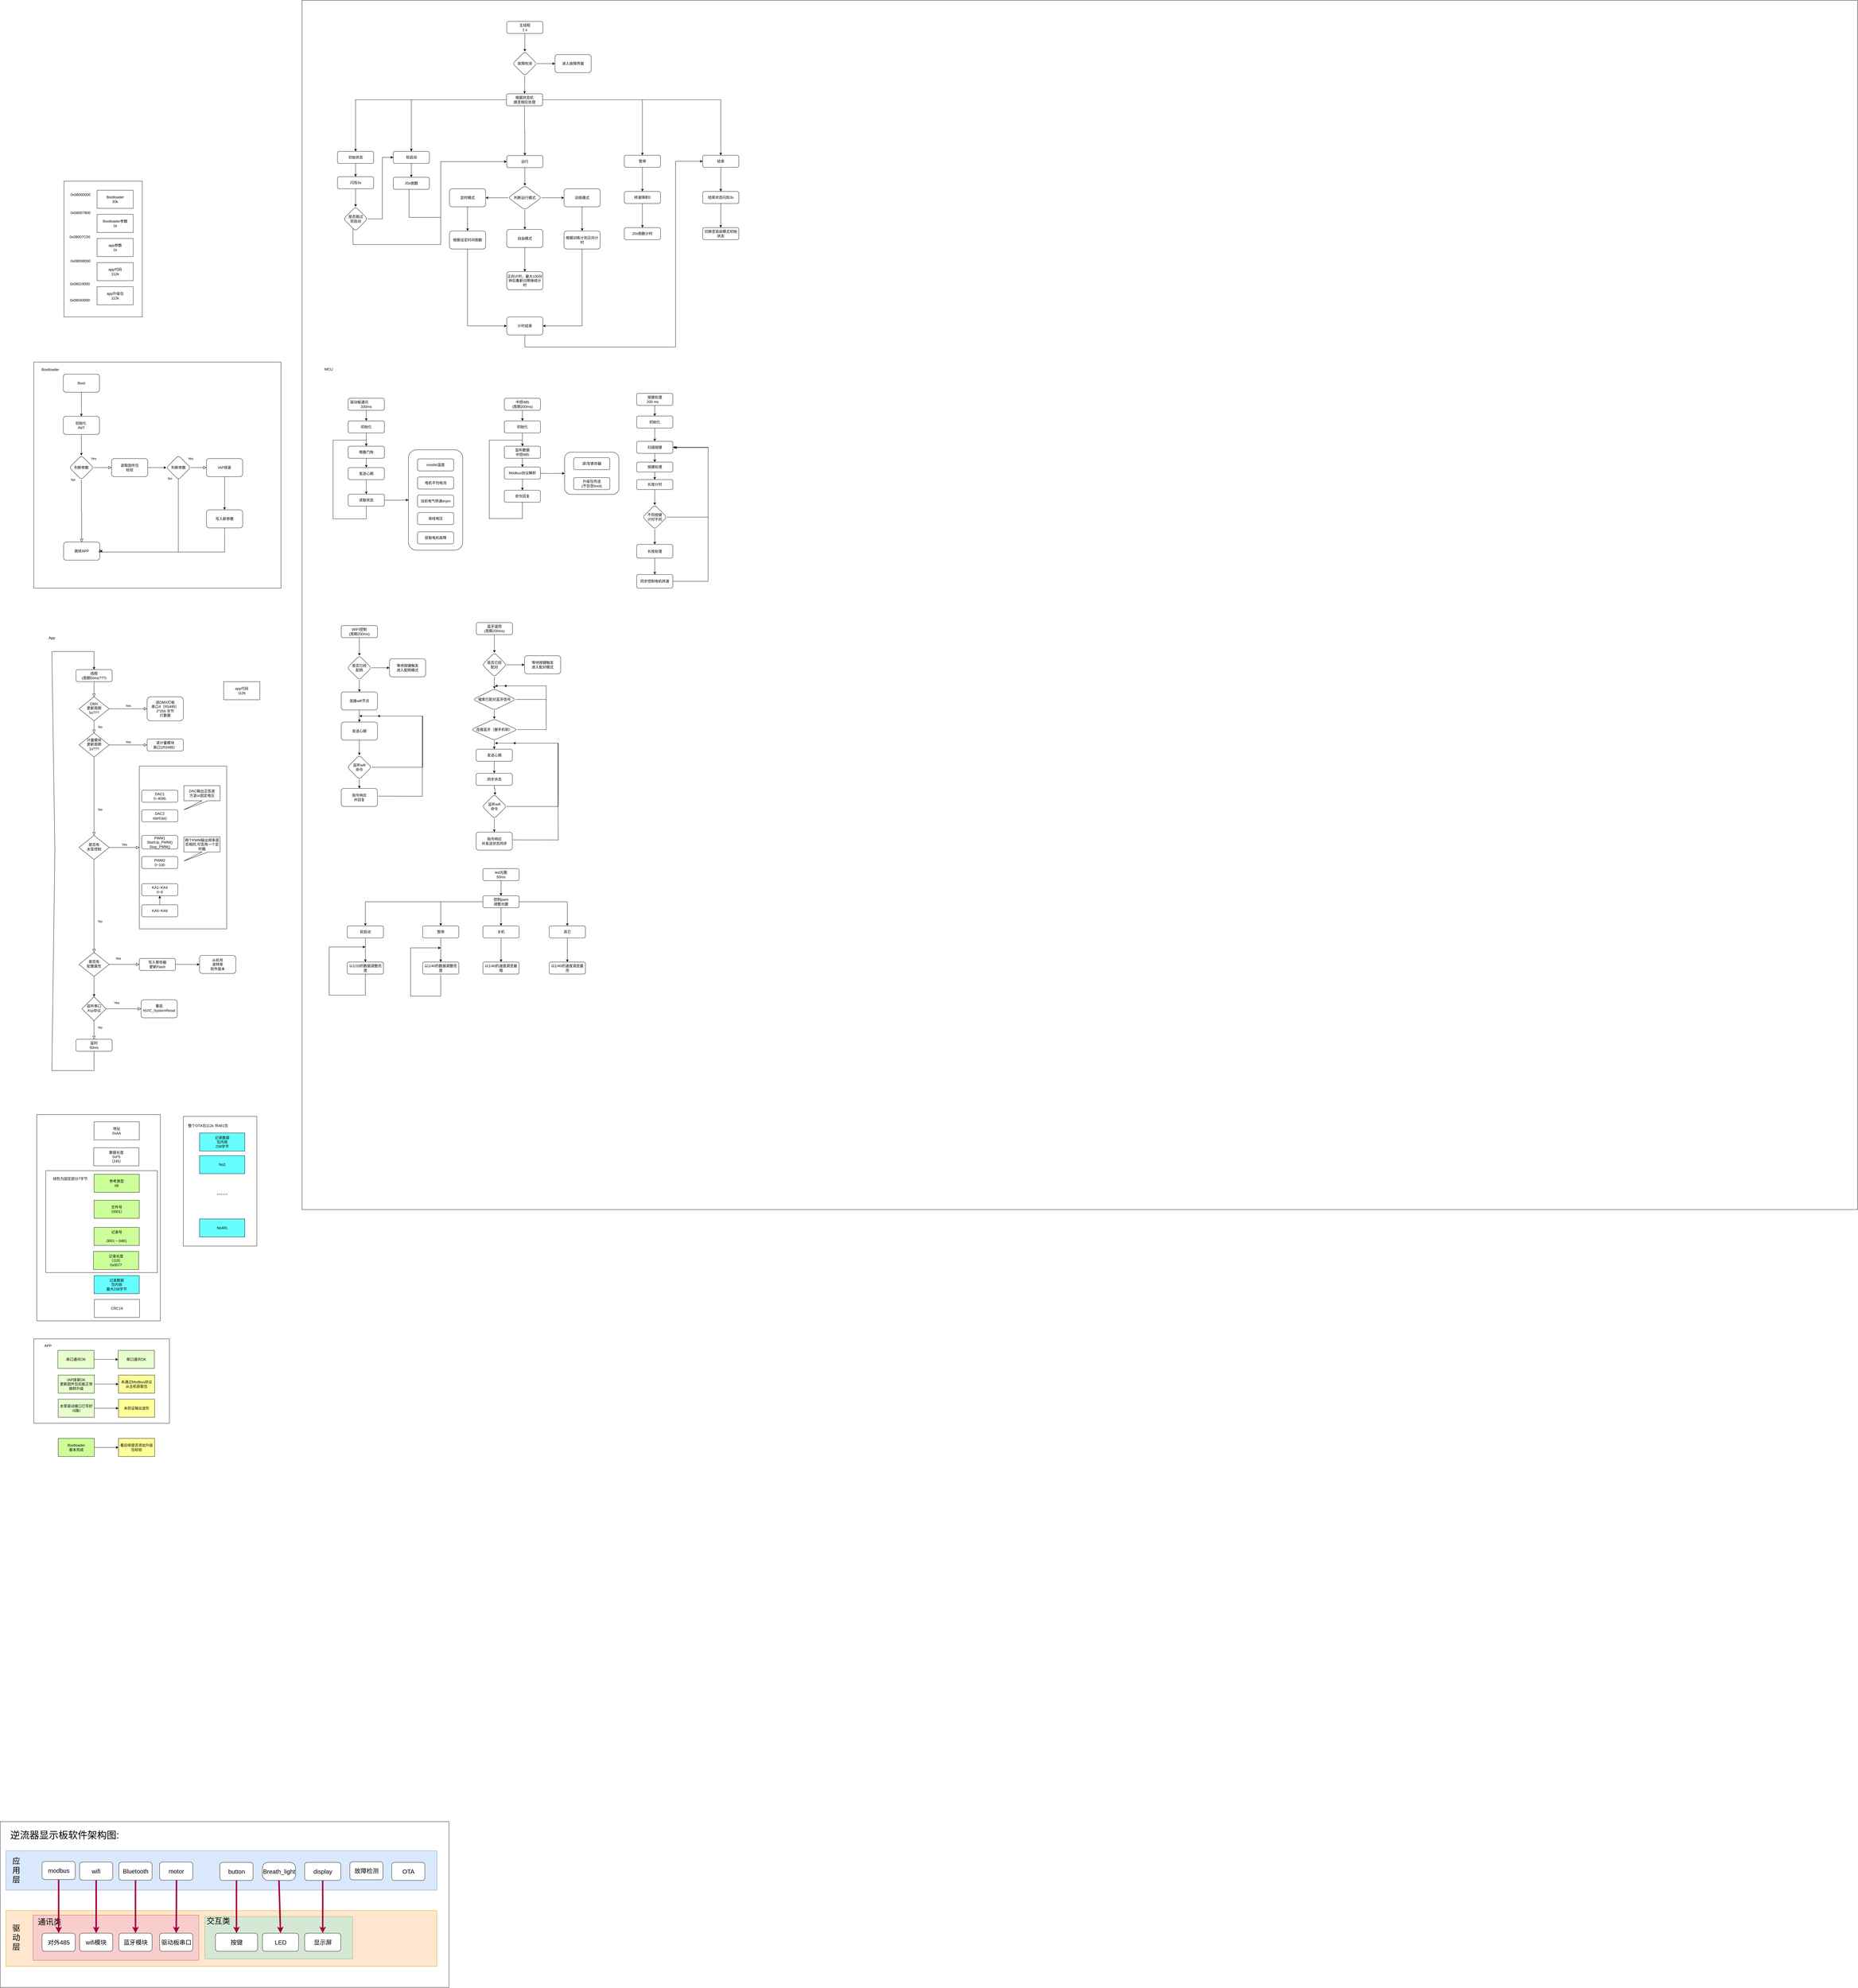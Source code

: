 <mxfile version="24.1.0" type="device">
  <diagram id="C5RBs43oDa-KdzZeNtuy" name="Page-1">
    <mxGraphModel dx="2901" dy="3746" grid="1" gridSize="10" guides="1" tooltips="1" connect="0" arrows="1" fold="1" page="1" pageScale="1" pageWidth="827" pageHeight="1169" math="0" shadow="0">
      <root>
        <mxCell id="WIyWlLk6GJQsqaUBKTNV-0" />
        <mxCell id="WIyWlLk6GJQsqaUBKTNV-1" parent="WIyWlLk6GJQsqaUBKTNV-0" />
        <mxCell id="aNT3KzeXUZ2JUwFWEgVU-163" value="" style="rounded=0;whiteSpace=wrap;html=1;" parent="WIyWlLk6GJQsqaUBKTNV-1" vertex="1">
          <mxGeometry x="-91.5" y="3901.25" width="1489" height="550" as="geometry" />
        </mxCell>
        <mxCell id="aNT3KzeXUZ2JUwFWEgVU-145" value="" style="rounded=0;whiteSpace=wrap;html=1;fillColor=#ffe6cc;strokeColor=#d79b00;" parent="WIyWlLk6GJQsqaUBKTNV-1" vertex="1">
          <mxGeometry x="-72.5" y="4196.25" width="1430" height="185" as="geometry" />
        </mxCell>
        <mxCell id="aNT3KzeXUZ2JUwFWEgVU-143" value="" style="rounded=0;whiteSpace=wrap;html=1;fillColor=#dae8fc;strokeColor=#6c8ebf;" parent="WIyWlLk6GJQsqaUBKTNV-1" vertex="1">
          <mxGeometry x="-72.5" y="3998.25" width="1430" height="130" as="geometry" />
        </mxCell>
        <mxCell id="aNT3KzeXUZ2JUwFWEgVU-131" value="" style="rounded=0;whiteSpace=wrap;html=1;fillColor=#d5e8d4;strokeColor=#82b366;" parent="WIyWlLk6GJQsqaUBKTNV-1" vertex="1">
          <mxGeometry x="587.5" y="4216.25" width="490" height="140" as="geometry" />
        </mxCell>
        <mxCell id="aNT3KzeXUZ2JUwFWEgVU-149" value="" style="rounded=0;whiteSpace=wrap;html=1;fillColor=#f8cecc;strokeColor=#b85450;" parent="WIyWlLk6GJQsqaUBKTNV-1" vertex="1">
          <mxGeometry x="17.5" y="4211.25" width="550" height="150" as="geometry" />
        </mxCell>
        <mxCell id="aNT3KzeXUZ2JUwFWEgVU-95" value="" style="rounded=0;whiteSpace=wrap;html=1;" parent="WIyWlLk6GJQsqaUBKTNV-1" vertex="1">
          <mxGeometry x="910" y="-2140" width="5160" height="4011" as="geometry" />
        </mxCell>
        <mxCell id="SpfJg2crxVSK5_yWEx0U-33" value="" style="rounded=0;whiteSpace=wrap;html=1;" parent="WIyWlLk6GJQsqaUBKTNV-1" vertex="1">
          <mxGeometry x="20" y="2300" width="450" height="280" as="geometry" />
        </mxCell>
        <mxCell id="SpfJg2crxVSK5_yWEx0U-12" value="" style="rounded=0;whiteSpace=wrap;html=1;" parent="WIyWlLk6GJQsqaUBKTNV-1" vertex="1">
          <mxGeometry x="30" y="1556" width="410" height="684" as="geometry" />
        </mxCell>
        <mxCell id="SpfJg2crxVSK5_yWEx0U-18" value="" style="rounded=0;whiteSpace=wrap;html=1;" parent="WIyWlLk6GJQsqaUBKTNV-1" vertex="1">
          <mxGeometry x="516" y="1562" width="244" height="430" as="geometry" />
        </mxCell>
        <mxCell id="SpfJg2crxVSK5_yWEx0U-20" value="" style="rounded=0;whiteSpace=wrap;html=1;" parent="WIyWlLk6GJQsqaUBKTNV-1" vertex="1">
          <mxGeometry x="60" y="1742" width="370" height="338" as="geometry" />
        </mxCell>
        <mxCell id="0nj_jqydCgu9XkFU3sCo-8" value="" style="rounded=0;whiteSpace=wrap;html=1;" parent="WIyWlLk6GJQsqaUBKTNV-1" vertex="1">
          <mxGeometry x="120" y="-1540" width="260" height="450" as="geometry" />
        </mxCell>
        <mxCell id="QRiU3M84pOspzM-JKpO5-24" value="" style="rounded=0;whiteSpace=wrap;html=1;" parent="WIyWlLk6GJQsqaUBKTNV-1" vertex="1">
          <mxGeometry x="20" y="-940" width="820" height="750" as="geometry" />
        </mxCell>
        <mxCell id="wnDwzV4UirhazFDRsfei-0" value="" style="rounded=0;whiteSpace=wrap;html=1;" parent="WIyWlLk6GJQsqaUBKTNV-1" vertex="1">
          <mxGeometry x="370" y="400" width="290" height="540" as="geometry" />
        </mxCell>
        <mxCell id="WIyWlLk6GJQsqaUBKTNV-2" value="" style="rounded=0;html=1;jettySize=auto;orthogonalLoop=1;fontSize=11;endArrow=block;endFill=0;endSize=8;strokeWidth=1;shadow=0;labelBackgroundColor=none;edgeStyle=orthogonalEdgeStyle;" parent="WIyWlLk6GJQsqaUBKTNV-1" source="WIyWlLk6GJQsqaUBKTNV-3" target="WIyWlLk6GJQsqaUBKTNV-6" edge="1">
          <mxGeometry relative="1" as="geometry" />
        </mxCell>
        <mxCell id="WIyWlLk6GJQsqaUBKTNV-3" value="线程&lt;br&gt;(周期50ms???)" style="rounded=1;whiteSpace=wrap;html=1;fontSize=12;glass=0;strokeWidth=1;shadow=0;" parent="WIyWlLk6GJQsqaUBKTNV-1" vertex="1">
          <mxGeometry x="160" y="80" width="120" height="40" as="geometry" />
        </mxCell>
        <mxCell id="WIyWlLk6GJQsqaUBKTNV-4" value="No" style="rounded=0;html=1;jettySize=auto;orthogonalLoop=1;fontSize=11;endArrow=block;endFill=0;endSize=8;strokeWidth=1;shadow=0;labelBackgroundColor=none;edgeStyle=orthogonalEdgeStyle;" parent="WIyWlLk6GJQsqaUBKTNV-1" source="WIyWlLk6GJQsqaUBKTNV-6" target="WIyWlLk6GJQsqaUBKTNV-10" edge="1">
          <mxGeometry y="20" relative="1" as="geometry">
            <mxPoint as="offset" />
          </mxGeometry>
        </mxCell>
        <mxCell id="WIyWlLk6GJQsqaUBKTNV-5" value="Yes" style="edgeStyle=orthogonalEdgeStyle;rounded=0;html=1;jettySize=auto;orthogonalLoop=1;fontSize=11;endArrow=block;endFill=0;endSize=8;strokeWidth=1;shadow=0;labelBackgroundColor=none;" parent="WIyWlLk6GJQsqaUBKTNV-1" source="WIyWlLk6GJQsqaUBKTNV-6" target="WIyWlLk6GJQsqaUBKTNV-7" edge="1">
          <mxGeometry y="10" relative="1" as="geometry">
            <mxPoint as="offset" />
          </mxGeometry>
        </mxCell>
        <mxCell id="WIyWlLk6GJQsqaUBKTNV-6" value="DMX&lt;br&gt;更新周期&lt;br&gt;5s???" style="rhombus;whiteSpace=wrap;html=1;shadow=0;fontFamily=Helvetica;fontSize=12;align=center;strokeWidth=1;spacing=6;spacingTop=-4;" parent="WIyWlLk6GJQsqaUBKTNV-1" vertex="1">
          <mxGeometry x="170" y="170" width="100" height="80" as="geometry" />
        </mxCell>
        <mxCell id="WIyWlLk6GJQsqaUBKTNV-7" value="读DMX灯板&lt;br&gt;串口4（RS485）&lt;br&gt;2*256 字节&lt;br&gt;灯数据" style="rounded=1;whiteSpace=wrap;html=1;fontSize=12;glass=0;strokeWidth=1;shadow=0;" parent="WIyWlLk6GJQsqaUBKTNV-1" vertex="1">
          <mxGeometry x="396" y="170" width="120" height="80" as="geometry" />
        </mxCell>
        <mxCell id="WIyWlLk6GJQsqaUBKTNV-8" value="No" style="rounded=0;html=1;jettySize=auto;orthogonalLoop=1;fontSize=11;endArrow=block;endFill=0;endSize=8;strokeWidth=1;shadow=0;labelBackgroundColor=none;edgeStyle=orthogonalEdgeStyle;entryX=0.5;entryY=0;entryDx=0;entryDy=0;" parent="WIyWlLk6GJQsqaUBKTNV-1" source="WIyWlLk6GJQsqaUBKTNV-10" target="YL6JN5SXfotLqrF8bBdJ-1" edge="1">
          <mxGeometry x="0.333" y="20" relative="1" as="geometry">
            <mxPoint as="offset" />
            <mxPoint x="230" y="440" as="targetPoint" />
            <Array as="points">
              <mxPoint x="220" y="410" />
              <mxPoint x="220" y="410" />
            </Array>
          </mxGeometry>
        </mxCell>
        <mxCell id="WIyWlLk6GJQsqaUBKTNV-9" value="Yes" style="edgeStyle=orthogonalEdgeStyle;rounded=0;html=1;jettySize=auto;orthogonalLoop=1;fontSize=11;endArrow=block;endFill=0;endSize=8;strokeWidth=1;shadow=0;labelBackgroundColor=none;" parent="WIyWlLk6GJQsqaUBKTNV-1" source="WIyWlLk6GJQsqaUBKTNV-10" target="WIyWlLk6GJQsqaUBKTNV-12" edge="1">
          <mxGeometry y="10" relative="1" as="geometry">
            <mxPoint as="offset" />
          </mxGeometry>
        </mxCell>
        <mxCell id="WIyWlLk6GJQsqaUBKTNV-10" value="计量模块&lt;br&gt;更新周期&lt;br&gt;1s???" style="rhombus;whiteSpace=wrap;html=1;shadow=0;fontFamily=Helvetica;fontSize=12;align=center;strokeWidth=1;spacing=6;spacingTop=-4;" parent="WIyWlLk6GJQsqaUBKTNV-1" vertex="1">
          <mxGeometry x="170" y="290" width="100" height="80" as="geometry" />
        </mxCell>
        <mxCell id="WIyWlLk6GJQsqaUBKTNV-12" value="读计量模块&lt;br&gt;串口1RS485）" style="rounded=1;whiteSpace=wrap;html=1;fontSize=12;glass=0;strokeWidth=1;shadow=0;" parent="WIyWlLk6GJQsqaUBKTNV-1" vertex="1">
          <mxGeometry x="396" y="310" width="120" height="40" as="geometry" />
        </mxCell>
        <mxCell id="YL6JN5SXfotLqrF8bBdJ-0" value="Yes" style="edgeStyle=orthogonalEdgeStyle;rounded=0;html=1;jettySize=auto;orthogonalLoop=1;fontSize=11;endArrow=block;endFill=0;endSize=8;strokeWidth=1;shadow=0;labelBackgroundColor=none;exitX=1;exitY=0.5;exitDx=0;exitDy=0;entryX=0;entryY=0.5;entryDx=0;entryDy=0;" parent="WIyWlLk6GJQsqaUBKTNV-1" source="YL6JN5SXfotLqrF8bBdJ-1" target="wnDwzV4UirhazFDRsfei-0" edge="1">
          <mxGeometry y="10" relative="1" as="geometry">
            <mxPoint as="offset" />
            <mxPoint x="328" y="500" as="sourcePoint" />
          </mxGeometry>
        </mxCell>
        <mxCell id="YL6JN5SXfotLqrF8bBdJ-1" value="是否有&lt;br&gt;水泵控制" style="rhombus;whiteSpace=wrap;html=1;shadow=0;fontFamily=Helvetica;fontSize=12;align=center;strokeWidth=1;spacing=6;spacingTop=-4;" parent="WIyWlLk6GJQsqaUBKTNV-1" vertex="1">
          <mxGeometry x="170" y="630" width="100" height="80" as="geometry" />
        </mxCell>
        <mxCell id="YL6JN5SXfotLqrF8bBdJ-2" value="DAC1&lt;br&gt;0~4095" style="rounded=1;whiteSpace=wrap;html=1;fontSize=12;glass=0;strokeWidth=1;shadow=0;" parent="WIyWlLk6GJQsqaUBKTNV-1" vertex="1">
          <mxGeometry x="378" y="480" width="120" height="40" as="geometry" />
        </mxCell>
        <mxCell id="YL6JN5SXfotLqrF8bBdJ-5" value="PWM1&lt;br&gt;StartUp_PWM()&lt;br&gt;Stop_PWM()" style="rounded=1;whiteSpace=wrap;html=1;fontSize=12;glass=0;strokeWidth=1;shadow=0;" parent="WIyWlLk6GJQsqaUBKTNV-1" vertex="1">
          <mxGeometry x="378" y="630" width="120" height="45" as="geometry" />
        </mxCell>
        <mxCell id="YL6JN5SXfotLqrF8bBdJ-6" value="KA1~KA4&lt;br&gt;0~8" style="rounded=1;whiteSpace=wrap;html=1;fontSize=12;glass=0;strokeWidth=1;shadow=0;" parent="WIyWlLk6GJQsqaUBKTNV-1" vertex="1">
          <mxGeometry x="378" y="790" width="120" height="40" as="geometry" />
        </mxCell>
        <mxCell id="YL6JN5SXfotLqrF8bBdJ-7" value="No" style="rounded=0;html=1;jettySize=auto;orthogonalLoop=1;fontSize=11;endArrow=block;endFill=0;endSize=8;strokeWidth=1;shadow=0;labelBackgroundColor=none;edgeStyle=orthogonalEdgeStyle;entryX=0.5;entryY=0;entryDx=0;entryDy=0;" parent="WIyWlLk6GJQsqaUBKTNV-1" target="wnDwzV4UirhazFDRsfei-13" edge="1">
          <mxGeometry x="0.333" y="20" relative="1" as="geometry">
            <mxPoint as="offset" />
            <mxPoint x="219.5" y="710" as="sourcePoint" />
            <mxPoint x="220" y="1090" as="targetPoint" />
            <Array as="points" />
          </mxGeometry>
        </mxCell>
        <mxCell id="YL6JN5SXfotLqrF8bBdJ-21" value="PWM2&lt;br&gt;0~100" style="rounded=1;whiteSpace=wrap;html=1;fontSize=12;glass=0;strokeWidth=1;shadow=0;" parent="WIyWlLk6GJQsqaUBKTNV-1" vertex="1">
          <mxGeometry x="378" y="700" width="120" height="40" as="geometry" />
        </mxCell>
        <mxCell id="YL6JN5SXfotLqrF8bBdJ-22" value="DAC输出正弦波&lt;br&gt;方波or固定电压" style="shape=callout;whiteSpace=wrap;html=1;perimeter=calloutPerimeter;position2=0;" parent="WIyWlLk6GJQsqaUBKTNV-1" vertex="1">
          <mxGeometry x="518" y="465" width="120" height="80" as="geometry" />
        </mxCell>
        <mxCell id="YL6JN5SXfotLqrF8bBdJ-23" value="DAC2&lt;br&gt;startUp()" style="rounded=1;whiteSpace=wrap;html=1;fontSize=12;glass=0;strokeWidth=1;shadow=0;" parent="WIyWlLk6GJQsqaUBKTNV-1" vertex="1">
          <mxGeometry x="378" y="545" width="120" height="40" as="geometry" />
        </mxCell>
        <mxCell id="YL6JN5SXfotLqrF8bBdJ-24" value="两个PWM输出频率是否相同,可否用一个定时器" style="shape=callout;whiteSpace=wrap;html=1;perimeter=calloutPerimeter;position2=0;" parent="WIyWlLk6GJQsqaUBKTNV-1" vertex="1">
          <mxGeometry x="518" y="635" width="120" height="80" as="geometry" />
        </mxCell>
        <mxCell id="SpfJg2crxVSK5_yWEx0U-0" value="" style="edgeStyle=orthogonalEdgeStyle;rounded=0;orthogonalLoop=1;jettySize=auto;html=1;" parent="WIyWlLk6GJQsqaUBKTNV-1" source="YL6JN5SXfotLqrF8bBdJ-25" target="YL6JN5SXfotLqrF8bBdJ-6" edge="1">
          <mxGeometry relative="1" as="geometry" />
        </mxCell>
        <mxCell id="YL6JN5SXfotLqrF8bBdJ-25" value="KA5~KA8" style="rounded=1;whiteSpace=wrap;html=1;fontSize=12;glass=0;strokeWidth=1;shadow=0;" parent="WIyWlLk6GJQsqaUBKTNV-1" vertex="1">
          <mxGeometry x="378" y="860" width="120" height="40" as="geometry" />
        </mxCell>
        <mxCell id="wnDwzV4UirhazFDRsfei-10" value="延时&lt;br&gt;50ms" style="rounded=1;whiteSpace=wrap;html=1;fontSize=12;glass=0;strokeWidth=1;shadow=0;" parent="WIyWlLk6GJQsqaUBKTNV-1" vertex="1">
          <mxGeometry x="160" y="1306" width="120" height="40" as="geometry" />
        </mxCell>
        <mxCell id="wnDwzV4UirhazFDRsfei-12" value="Yes" style="edgeStyle=orthogonalEdgeStyle;rounded=0;html=1;jettySize=auto;orthogonalLoop=1;fontSize=11;endArrow=block;endFill=0;endSize=8;strokeWidth=1;shadow=0;labelBackgroundColor=none;exitX=1;exitY=0.5;exitDx=0;exitDy=0;entryX=0;entryY=0.5;entryDx=0;entryDy=0;" parent="WIyWlLk6GJQsqaUBKTNV-1" source="wnDwzV4UirhazFDRsfei-13" edge="1">
          <mxGeometry x="-0.403" y="20" relative="1" as="geometry">
            <mxPoint as="offset" />
            <mxPoint x="328" y="888" as="sourcePoint" />
            <mxPoint x="370" y="1058" as="targetPoint" />
          </mxGeometry>
        </mxCell>
        <mxCell id="QRiU3M84pOspzM-JKpO5-9" value="" style="edgeStyle=orthogonalEdgeStyle;rounded=0;orthogonalLoop=1;jettySize=auto;html=1;" parent="WIyWlLk6GJQsqaUBKTNV-1" source="wnDwzV4UirhazFDRsfei-13" target="QRiU3M84pOspzM-JKpO5-8" edge="1">
          <mxGeometry relative="1" as="geometry" />
        </mxCell>
        <mxCell id="wnDwzV4UirhazFDRsfei-13" value="是否有&lt;br&gt;配置属性" style="rhombus;whiteSpace=wrap;html=1;shadow=0;fontFamily=Helvetica;fontSize=12;align=center;strokeWidth=1;spacing=6;spacingTop=-4;" parent="WIyWlLk6GJQsqaUBKTNV-1" vertex="1">
          <mxGeometry x="170" y="1018" width="100" height="80" as="geometry" />
        </mxCell>
        <mxCell id="wnDwzV4UirhazFDRsfei-14" value="No" style="rounded=0;html=1;jettySize=auto;orthogonalLoop=1;fontSize=11;endArrow=block;endFill=0;endSize=8;strokeWidth=1;shadow=0;labelBackgroundColor=none;edgeStyle=orthogonalEdgeStyle;entryX=0.5;entryY=0;entryDx=0;entryDy=0;" parent="WIyWlLk6GJQsqaUBKTNV-1" target="wnDwzV4UirhazFDRsfei-10" edge="1">
          <mxGeometry x="0.333" y="20" relative="1" as="geometry">
            <mxPoint as="offset" />
            <mxPoint x="219.5" y="1191" as="sourcePoint" />
            <mxPoint x="220" y="1231" as="targetPoint" />
            <Array as="points" />
          </mxGeometry>
        </mxCell>
        <mxCell id="jEj9QNsIKZxbUNUeIRff-1" value="" style="edgeStyle=orthogonalEdgeStyle;rounded=0;orthogonalLoop=1;jettySize=auto;html=1;" parent="WIyWlLk6GJQsqaUBKTNV-1" source="wnDwzV4UirhazFDRsfei-15" target="jEj9QNsIKZxbUNUeIRff-0" edge="1">
          <mxGeometry relative="1" as="geometry" />
        </mxCell>
        <mxCell id="wnDwzV4UirhazFDRsfei-15" value="写入寄存器&lt;br&gt;更新Flash" style="rounded=1;whiteSpace=wrap;html=1;fontSize=12;glass=0;strokeWidth=1;shadow=0;" parent="WIyWlLk6GJQsqaUBKTNV-1" vertex="1">
          <mxGeometry x="370" y="1038" width="120" height="40" as="geometry" />
        </mxCell>
        <mxCell id="wnDwzV4UirhazFDRsfei-16" value="" style="endArrow=classic;html=1;rounded=0;exitX=0.5;exitY=1;exitDx=0;exitDy=0;entryX=0.5;entryY=0;entryDx=0;entryDy=0;" parent="WIyWlLk6GJQsqaUBKTNV-1" source="wnDwzV4UirhazFDRsfei-10" target="WIyWlLk6GJQsqaUBKTNV-3" edge="1">
          <mxGeometry width="50" height="50" relative="1" as="geometry">
            <mxPoint x="90" y="1210" as="sourcePoint" />
            <mxPoint x="140" y="1160" as="targetPoint" />
            <Array as="points">
              <mxPoint x="220" y="1410" />
              <mxPoint x="160" y="1410" />
              <mxPoint x="80" y="1410" />
              <mxPoint x="90" y="680" />
              <mxPoint x="80" y="20" />
              <mxPoint x="220" y="20" />
            </Array>
          </mxGeometry>
        </mxCell>
        <mxCell id="wnDwzV4UirhazFDRsfei-21" value="" style="edgeStyle=orthogonalEdgeStyle;rounded=0;orthogonalLoop=1;jettySize=auto;html=1;" parent="WIyWlLk6GJQsqaUBKTNV-1" source="wnDwzV4UirhazFDRsfei-19" target="wnDwzV4UirhazFDRsfei-20" edge="1">
          <mxGeometry relative="1" as="geometry" />
        </mxCell>
        <mxCell id="wnDwzV4UirhazFDRsfei-19" value="Boot" style="rounded=1;whiteSpace=wrap;html=1;" parent="WIyWlLk6GJQsqaUBKTNV-1" vertex="1">
          <mxGeometry x="118" y="-900" width="120" height="60" as="geometry" />
        </mxCell>
        <mxCell id="wnDwzV4UirhazFDRsfei-25" value="" style="edgeStyle=orthogonalEdgeStyle;rounded=0;orthogonalLoop=1;jettySize=auto;html=1;" parent="WIyWlLk6GJQsqaUBKTNV-1" source="wnDwzV4UirhazFDRsfei-20" target="wnDwzV4UirhazFDRsfei-24" edge="1">
          <mxGeometry relative="1" as="geometry" />
        </mxCell>
        <mxCell id="wnDwzV4UirhazFDRsfei-20" value="初始化&amp;nbsp;&lt;br&gt;INIT" style="whiteSpace=wrap;html=1;rounded=1;" parent="WIyWlLk6GJQsqaUBKTNV-1" vertex="1">
          <mxGeometry x="118" y="-760" width="120" height="60" as="geometry" />
        </mxCell>
        <mxCell id="wnDwzV4UirhazFDRsfei-24" value="判断参数" style="rhombus;whiteSpace=wrap;html=1;rounded=1;" parent="WIyWlLk6GJQsqaUBKTNV-1" vertex="1">
          <mxGeometry x="138" y="-630" width="80" height="80" as="geometry" />
        </mxCell>
        <mxCell id="wnDwzV4UirhazFDRsfei-29" value="" style="edgeStyle=orthogonalEdgeStyle;rounded=0;orthogonalLoop=1;jettySize=auto;html=1;entryX=0;entryY=0.5;entryDx=0;entryDy=0;" parent="WIyWlLk6GJQsqaUBKTNV-1" source="wnDwzV4UirhazFDRsfei-26" target="aNT3KzeXUZ2JUwFWEgVU-99" edge="1">
          <mxGeometry relative="1" as="geometry">
            <mxPoint x="430" y="-580" as="targetPoint" />
          </mxGeometry>
        </mxCell>
        <mxCell id="wnDwzV4UirhazFDRsfei-26" value="读取固件包&lt;br&gt;校验" style="whiteSpace=wrap;html=1;rounded=1;" parent="WIyWlLk6GJQsqaUBKTNV-1" vertex="1">
          <mxGeometry x="278" y="-620" width="120" height="60" as="geometry" />
        </mxCell>
        <mxCell id="0nj_jqydCgu9XkFU3sCo-10" value="" style="edgeStyle=orthogonalEdgeStyle;rounded=0;orthogonalLoop=1;jettySize=auto;html=1;" parent="WIyWlLk6GJQsqaUBKTNV-1" source="wnDwzV4UirhazFDRsfei-28" target="0nj_jqydCgu9XkFU3sCo-9" edge="1">
          <mxGeometry relative="1" as="geometry" />
        </mxCell>
        <mxCell id="wnDwzV4UirhazFDRsfei-28" value="IAP烧录" style="whiteSpace=wrap;html=1;rounded=1;" parent="WIyWlLk6GJQsqaUBKTNV-1" vertex="1">
          <mxGeometry x="593" y="-620" width="120" height="60" as="geometry" />
        </mxCell>
        <mxCell id="wnDwzV4UirhazFDRsfei-30" value="跳转APP" style="whiteSpace=wrap;html=1;rounded=1;" parent="WIyWlLk6GJQsqaUBKTNV-1" vertex="1">
          <mxGeometry x="119" y="-343" width="120" height="60" as="geometry" />
        </mxCell>
        <mxCell id="jEj9QNsIKZxbUNUeIRff-0" value="从机号&lt;br&gt;波特率&lt;br&gt;软件版本" style="whiteSpace=wrap;html=1;rounded=1;glass=0;strokeWidth=1;shadow=0;" parent="WIyWlLk6GJQsqaUBKTNV-1" vertex="1">
          <mxGeometry x="570" y="1028" width="120" height="60" as="geometry" />
        </mxCell>
        <mxCell id="jEj9QNsIKZxbUNUeIRff-3" value="Bootloader&lt;br&gt;30k" style="rounded=0;whiteSpace=wrap;html=1;" parent="WIyWlLk6GJQsqaUBKTNV-1" vertex="1">
          <mxGeometry x="230" y="-1510" width="120" height="60" as="geometry" />
        </mxCell>
        <mxCell id="jEj9QNsIKZxbUNUeIRff-4" value="Bootloader参数&lt;br&gt;1k" style="rounded=0;whiteSpace=wrap;html=1;" parent="WIyWlLk6GJQsqaUBKTNV-1" vertex="1">
          <mxGeometry x="230" y="-1430" width="120" height="60" as="geometry" />
        </mxCell>
        <mxCell id="jEj9QNsIKZxbUNUeIRff-5" value="app参数&lt;br&gt;1k" style="rounded=0;whiteSpace=wrap;html=1;" parent="WIyWlLk6GJQsqaUBKTNV-1" vertex="1">
          <mxGeometry x="230" y="-1350" width="120" height="60" as="geometry" />
        </mxCell>
        <mxCell id="jEj9QNsIKZxbUNUeIRff-6" value="0x08000000" style="text;html=1;strokeColor=none;fillColor=none;align=center;verticalAlign=middle;whiteSpace=wrap;rounded=0;" parent="WIyWlLk6GJQsqaUBKTNV-1" vertex="1">
          <mxGeometry x="130" y="-1510" width="90" height="30" as="geometry" />
        </mxCell>
        <mxCell id="QRiU3M84pOspzM-JKpO5-8" value="监听串口&lt;br&gt;Xcp协议" style="rhombus;whiteSpace=wrap;html=1;shadow=0;strokeWidth=1;spacing=6;spacingTop=-4;" parent="WIyWlLk6GJQsqaUBKTNV-1" vertex="1">
          <mxGeometry x="180" y="1165" width="80" height="80" as="geometry" />
        </mxCell>
        <mxCell id="QRiU3M84pOspzM-JKpO5-11" value="重启&lt;br&gt;NVIC_SystemReset" style="rounded=1;whiteSpace=wrap;html=1;shadow=0;strokeWidth=1;spacing=6;spacingTop=-4;" parent="WIyWlLk6GJQsqaUBKTNV-1" vertex="1">
          <mxGeometry x="376" y="1175" width="120" height="60" as="geometry" />
        </mxCell>
        <mxCell id="QRiU3M84pOspzM-JKpO5-13" value="Yes" style="edgeStyle=orthogonalEdgeStyle;rounded=0;html=1;jettySize=auto;orthogonalLoop=1;fontSize=11;endArrow=block;endFill=0;endSize=8;strokeWidth=1;shadow=0;labelBackgroundColor=none;exitX=1;exitY=0.5;exitDx=0;exitDy=0;" parent="WIyWlLk6GJQsqaUBKTNV-1" source="QRiU3M84pOspzM-JKpO5-8" target="QRiU3M84pOspzM-JKpO5-11" edge="1">
          <mxGeometry x="-0.403" y="20" relative="1" as="geometry">
            <mxPoint as="offset" />
            <mxPoint x="280" y="1068" as="sourcePoint" />
            <mxPoint x="380" y="1068" as="targetPoint" />
          </mxGeometry>
        </mxCell>
        <mxCell id="QRiU3M84pOspzM-JKpO5-22" value="No" style="rounded=0;html=1;jettySize=auto;orthogonalLoop=1;fontSize=11;endArrow=block;endFill=0;endSize=8;strokeWidth=1;shadow=0;labelBackgroundColor=none;edgeStyle=orthogonalEdgeStyle;exitX=0.5;exitY=1;exitDx=0;exitDy=0;" parent="WIyWlLk6GJQsqaUBKTNV-1" source="wnDwzV4UirhazFDRsfei-24" target="wnDwzV4UirhazFDRsfei-30" edge="1">
          <mxGeometry x="-1" y="-28" relative="1" as="geometry">
            <mxPoint as="offset" />
            <mxPoint x="90" y="60" as="sourcePoint" />
            <mxPoint x="178" y="-340" as="targetPoint" />
          </mxGeometry>
        </mxCell>
        <mxCell id="QRiU3M84pOspzM-JKpO5-23" value="Yes" style="edgeStyle=orthogonalEdgeStyle;rounded=0;html=1;jettySize=auto;orthogonalLoop=1;fontSize=11;endArrow=block;endFill=0;endSize=8;strokeWidth=1;shadow=0;labelBackgroundColor=none;exitX=1;exitY=0.5;exitDx=0;exitDy=0;entryX=0;entryY=0.5;entryDx=0;entryDy=0;" parent="WIyWlLk6GJQsqaUBKTNV-1" source="aNT3KzeXUZ2JUwFWEgVU-99" target="wnDwzV4UirhazFDRsfei-28" edge="1">
          <mxGeometry x="-1" y="30" relative="1" as="geometry">
            <mxPoint as="offset" />
            <mxPoint x="518" y="-520" as="sourcePoint" />
            <mxPoint x="578" y="-520" as="targetPoint" />
          </mxGeometry>
        </mxCell>
        <mxCell id="QRiU3M84pOspzM-JKpO5-25" value="Bootloader" style="text;html=1;strokeColor=none;fillColor=none;align=center;verticalAlign=middle;whiteSpace=wrap;rounded=0;" parent="WIyWlLk6GJQsqaUBKTNV-1" vertex="1">
          <mxGeometry x="35" y="-930" width="80" height="30" as="geometry" />
        </mxCell>
        <mxCell id="QRiU3M84pOspzM-JKpO5-26" value="App" style="text;html=1;strokeColor=none;fillColor=none;align=center;verticalAlign=middle;whiteSpace=wrap;rounded=0;" parent="WIyWlLk6GJQsqaUBKTNV-1" vertex="1">
          <mxGeometry x="50" y="-40" width="60" height="30" as="geometry" />
        </mxCell>
        <mxCell id="0nj_jqydCgu9XkFU3sCo-0" value="0x08007800" style="text;html=1;strokeColor=none;fillColor=none;align=center;verticalAlign=middle;whiteSpace=wrap;rounded=0;" parent="WIyWlLk6GJQsqaUBKTNV-1" vertex="1">
          <mxGeometry x="130" y="-1450" width="90" height="30" as="geometry" />
        </mxCell>
        <mxCell id="0nj_jqydCgu9XkFU3sCo-1" value="app代码&lt;br&gt;112k" style="rounded=0;whiteSpace=wrap;html=1;" parent="WIyWlLk6GJQsqaUBKTNV-1" vertex="1">
          <mxGeometry x="230" y="-1270" width="120" height="60" as="geometry" />
        </mxCell>
        <mxCell id="0nj_jqydCgu9XkFU3sCo-2" value="app代码&lt;br&gt;112k" style="rounded=0;whiteSpace=wrap;html=1;" parent="WIyWlLk6GJQsqaUBKTNV-1" vertex="1">
          <mxGeometry x="650" y="120" width="120" height="60" as="geometry" />
        </mxCell>
        <mxCell id="0nj_jqydCgu9XkFU3sCo-3" value="app升级包&lt;br&gt;112k" style="rounded=0;whiteSpace=wrap;html=1;" parent="WIyWlLk6GJQsqaUBKTNV-1" vertex="1">
          <mxGeometry x="230" y="-1190" width="120" height="60" as="geometry" />
        </mxCell>
        <mxCell id="0nj_jqydCgu9XkFU3sCo-4" value="0x08007C00" style="text;html=1;strokeColor=none;fillColor=none;align=center;verticalAlign=middle;whiteSpace=wrap;rounded=0;" parent="WIyWlLk6GJQsqaUBKTNV-1" vertex="1">
          <mxGeometry x="128" y="-1370" width="90" height="30" as="geometry" />
        </mxCell>
        <mxCell id="0nj_jqydCgu9XkFU3sCo-5" value="0x08008000" style="text;html=1;strokeColor=none;fillColor=none;align=center;verticalAlign=middle;whiteSpace=wrap;rounded=0;" parent="WIyWlLk6GJQsqaUBKTNV-1" vertex="1">
          <mxGeometry x="130" y="-1290" width="90" height="30" as="geometry" />
        </mxCell>
        <mxCell id="0nj_jqydCgu9XkFU3sCo-6" value="0x08024000" style="text;html=1;strokeColor=none;fillColor=none;align=center;verticalAlign=middle;whiteSpace=wrap;rounded=0;" parent="WIyWlLk6GJQsqaUBKTNV-1" vertex="1">
          <mxGeometry x="128" y="-1214" width="90" height="30" as="geometry" />
        </mxCell>
        <mxCell id="0nj_jqydCgu9XkFU3sCo-7" value="0x08040000" style="text;html=1;strokeColor=none;fillColor=none;align=center;verticalAlign=middle;whiteSpace=wrap;rounded=0;" parent="WIyWlLk6GJQsqaUBKTNV-1" vertex="1">
          <mxGeometry x="128" y="-1160" width="90" height="30" as="geometry" />
        </mxCell>
        <mxCell id="0nj_jqydCgu9XkFU3sCo-12" value="" style="edgeStyle=orthogonalEdgeStyle;rounded=0;orthogonalLoop=1;jettySize=auto;html=1;entryX=1;entryY=0.5;entryDx=0;entryDy=0;exitX=0.5;exitY=1;exitDx=0;exitDy=0;" parent="WIyWlLk6GJQsqaUBKTNV-1" source="0nj_jqydCgu9XkFU3sCo-9" target="wnDwzV4UirhazFDRsfei-30" edge="1">
          <mxGeometry relative="1" as="geometry">
            <Array as="points">
              <mxPoint x="653" y="-310" />
              <mxPoint x="240" y="-310" />
            </Array>
          </mxGeometry>
        </mxCell>
        <mxCell id="0nj_jqydCgu9XkFU3sCo-9" value="写入新参数" style="whiteSpace=wrap;html=1;rounded=1;" parent="WIyWlLk6GJQsqaUBKTNV-1" vertex="1">
          <mxGeometry x="593" y="-450" width="120" height="60" as="geometry" />
        </mxCell>
        <mxCell id="SpfJg2crxVSK5_yWEx0U-1" value="地址&lt;br&gt;0xAA" style="rounded=0;whiteSpace=wrap;html=1;fillColor=none;" parent="WIyWlLk6GJQsqaUBKTNV-1" vertex="1">
          <mxGeometry x="220" y="1580" width="150" height="60" as="geometry" />
        </mxCell>
        <mxCell id="SpfJg2crxVSK5_yWEx0U-2" value="数据长度&lt;br&gt;0xF5&lt;br&gt;（245）" style="rounded=0;whiteSpace=wrap;html=1;fillColor=none;" parent="WIyWlLk6GJQsqaUBKTNV-1" vertex="1">
          <mxGeometry x="219" y="1666" width="150" height="60" as="geometry" />
        </mxCell>
        <mxCell id="SpfJg2crxVSK5_yWEx0U-3" value="参考类型&lt;br&gt;06" style="rounded=0;whiteSpace=wrap;html=1;fillColor=#CCFF99;fontColor=#000000;" parent="WIyWlLk6GJQsqaUBKTNV-1" vertex="1">
          <mxGeometry x="220" y="1754" width="150" height="60" as="geometry" />
        </mxCell>
        <mxCell id="SpfJg2crxVSK5_yWEx0U-4" value="文件号&lt;br&gt;（0001）" style="rounded=0;whiteSpace=wrap;html=1;fillColor=#CCFF99;fontColor=#000000;" parent="WIyWlLk6GJQsqaUBKTNV-1" vertex="1">
          <mxGeometry x="220" y="1840" width="150" height="60" as="geometry" />
        </mxCell>
        <mxCell id="SpfJg2crxVSK5_yWEx0U-5" value="记录号&lt;br&gt;&lt;br&gt;0001 ~ 0481" style="rounded=0;whiteSpace=wrap;html=1;fillColor=#CCFF99;fontColor=#000000;" parent="WIyWlLk6GJQsqaUBKTNV-1" vertex="1">
          <mxGeometry x="220" y="1930" width="150" height="60" as="geometry" />
        </mxCell>
        <mxCell id="SpfJg2crxVSK5_yWEx0U-6" value="记录长度&lt;br&gt;（119）&lt;br&gt;0x0077" style="rounded=0;whiteSpace=wrap;html=1;fillColor=#CCFF99;fontColor=#000000;" parent="WIyWlLk6GJQsqaUBKTNV-1" vertex="1">
          <mxGeometry x="218" y="2010" width="150" height="60" as="geometry" />
        </mxCell>
        <mxCell id="SpfJg2crxVSK5_yWEx0U-7" value="记录数据&lt;br&gt;包内容&lt;br&gt;最大238字节" style="rounded=0;whiteSpace=wrap;html=1;fillColor=#66FFFF;fontColor=#000000;" parent="WIyWlLk6GJQsqaUBKTNV-1" vertex="1">
          <mxGeometry x="220" y="2090" width="150" height="60" as="geometry" />
        </mxCell>
        <mxCell id="SpfJg2crxVSK5_yWEx0U-8" value="CRC16" style="rounded=0;whiteSpace=wrap;html=1;fillColor=none;" parent="WIyWlLk6GJQsqaUBKTNV-1" vertex="1">
          <mxGeometry x="221" y="2169" width="150" height="60" as="geometry" />
        </mxCell>
        <mxCell id="SpfJg2crxVSK5_yWEx0U-9" value="记录数据&lt;br&gt;包内容&lt;br&gt;238字节" style="rounded=0;whiteSpace=wrap;html=1;fillColor=#66FFFF;fontColor=#000000;" parent="WIyWlLk6GJQsqaUBKTNV-1" vertex="1">
          <mxGeometry x="570" y="1617" width="150" height="60" as="geometry" />
        </mxCell>
        <mxCell id="SpfJg2crxVSK5_yWEx0U-14" value="No2" style="rounded=0;whiteSpace=wrap;html=1;fillColor=#66FFFF;fontColor=#000000;" parent="WIyWlLk6GJQsqaUBKTNV-1" vertex="1">
          <mxGeometry x="570" y="1692" width="150" height="60" as="geometry" />
        </mxCell>
        <mxCell id="SpfJg2crxVSK5_yWEx0U-15" value="No481" style="rounded=0;whiteSpace=wrap;html=1;fillColor=#66FFFF;fontColor=#000000;" parent="WIyWlLk6GJQsqaUBKTNV-1" vertex="1">
          <mxGeometry x="570" y="1902" width="150" height="60" as="geometry" />
        </mxCell>
        <mxCell id="SpfJg2crxVSK5_yWEx0U-16" value="。。。。。。" style="text;html=1;strokeColor=none;fillColor=none;align=center;verticalAlign=middle;whiteSpace=wrap;rounded=0;" parent="WIyWlLk6GJQsqaUBKTNV-1" vertex="1">
          <mxGeometry x="578" y="1802" width="142" height="30" as="geometry" />
        </mxCell>
        <mxCell id="SpfJg2crxVSK5_yWEx0U-19" value="整个OTA包112k 共481包" style="text;html=1;strokeColor=none;fillColor=none;align=center;verticalAlign=middle;whiteSpace=wrap;rounded=0;" parent="WIyWlLk6GJQsqaUBKTNV-1" vertex="1">
          <mxGeometry x="527" y="1578" width="142" height="30" as="geometry" />
        </mxCell>
        <mxCell id="SpfJg2crxVSK5_yWEx0U-21" value="绿色为固定部分7字节" style="text;html=1;strokeColor=none;fillColor=none;align=center;verticalAlign=middle;whiteSpace=wrap;rounded=0;" parent="WIyWlLk6GJQsqaUBKTNV-1" vertex="1">
          <mxGeometry x="70" y="1754" width="142" height="30" as="geometry" />
        </mxCell>
        <mxCell id="SpfJg2crxVSK5_yWEx0U-25" value="" style="edgeStyle=orthogonalEdgeStyle;rounded=0;orthogonalLoop=1;jettySize=auto;html=1;" parent="WIyWlLk6GJQsqaUBKTNV-1" source="SpfJg2crxVSK5_yWEx0U-22" target="SpfJg2crxVSK5_yWEx0U-24" edge="1">
          <mxGeometry relative="1" as="geometry" />
        </mxCell>
        <mxCell id="x6z1EDe2LmFJF1UAVmoP-5" value="" style="edgeStyle=orthogonalEdgeStyle;rounded=0;orthogonalLoop=1;jettySize=auto;html=1;" parent="WIyWlLk6GJQsqaUBKTNV-1" source="SpfJg2crxVSK5_yWEx0U-22" target="x6z1EDe2LmFJF1UAVmoP-4" edge="1">
          <mxGeometry relative="1" as="geometry" />
        </mxCell>
        <mxCell id="SpfJg2crxVSK5_yWEx0U-22" value="串口通讯OK&lt;br&gt;" style="rounded=0;whiteSpace=wrap;html=1;fillColor=#E6FFCC;fontColor=#000000;" parent="WIyWlLk6GJQsqaUBKTNV-1" vertex="1">
          <mxGeometry x="100" y="2338" width="120" height="60" as="geometry" />
        </mxCell>
        <mxCell id="SpfJg2crxVSK5_yWEx0U-27" value="" style="edgeStyle=orthogonalEdgeStyle;rounded=0;orthogonalLoop=1;jettySize=auto;html=1;" parent="WIyWlLk6GJQsqaUBKTNV-1" source="SpfJg2crxVSK5_yWEx0U-23" target="SpfJg2crxVSK5_yWEx0U-26" edge="1">
          <mxGeometry relative="1" as="geometry" />
        </mxCell>
        <mxCell id="SpfJg2crxVSK5_yWEx0U-23" value="IAP烧录OK&lt;br&gt;更新固件包后能正常跳转升级" style="rounded=0;whiteSpace=wrap;html=1;fillColor=#E6FFCC;fontColor=#000000;" parent="WIyWlLk6GJQsqaUBKTNV-1" vertex="1">
          <mxGeometry x="101" y="2420" width="120" height="60" as="geometry" />
        </mxCell>
        <mxCell id="SpfJg2crxVSK5_yWEx0U-24" value="未添加具体协议" style="rounded=0;whiteSpace=wrap;html=1;fillColor=#FFFF99;" parent="WIyWlLk6GJQsqaUBKTNV-1" vertex="1">
          <mxGeometry x="300" y="2338" width="120" height="60" as="geometry" />
        </mxCell>
        <mxCell id="SpfJg2crxVSK5_yWEx0U-26" value="未通过Modbus协议&lt;br&gt;从主机获取包" style="rounded=0;whiteSpace=wrap;html=1;fillColor=#FFFF99;fontColor=#000000;" parent="WIyWlLk6GJQsqaUBKTNV-1" vertex="1">
          <mxGeometry x="301" y="2420" width="120" height="60" as="geometry" />
        </mxCell>
        <mxCell id="SpfJg2crxVSK5_yWEx0U-32" value="" style="edgeStyle=orthogonalEdgeStyle;rounded=0;orthogonalLoop=1;jettySize=auto;html=1;" parent="WIyWlLk6GJQsqaUBKTNV-1" source="SpfJg2crxVSK5_yWEx0U-30" target="SpfJg2crxVSK5_yWEx0U-31" edge="1">
          <mxGeometry relative="1" as="geometry" />
        </mxCell>
        <mxCell id="SpfJg2crxVSK5_yWEx0U-30" value="Bootloader&lt;br&gt;基本完成" style="rounded=0;whiteSpace=wrap;html=1;fillColor=#CCFF99;fontColor=#000000;" parent="WIyWlLk6GJQsqaUBKTNV-1" vertex="1">
          <mxGeometry x="101" y="2630" width="120" height="60" as="geometry" />
        </mxCell>
        <mxCell id="SpfJg2crxVSK5_yWEx0U-31" value="看后续是否添加升级包校验" style="rounded=0;whiteSpace=wrap;html=1;fillColor=#FFFF99;fontColor=#000000;" parent="WIyWlLk6GJQsqaUBKTNV-1" vertex="1">
          <mxGeometry x="301" y="2630" width="120" height="60" as="geometry" />
        </mxCell>
        <mxCell id="SpfJg2crxVSK5_yWEx0U-34" value="APP" style="text;html=1;strokeColor=none;fillColor=none;align=center;verticalAlign=middle;whiteSpace=wrap;rounded=0;" parent="WIyWlLk6GJQsqaUBKTNV-1" vertex="1">
          <mxGeometry x="37" y="2308" width="60" height="30" as="geometry" />
        </mxCell>
        <mxCell id="SpfJg2crxVSK5_yWEx0U-37" value="" style="edgeStyle=orthogonalEdgeStyle;rounded=0;orthogonalLoop=1;jettySize=auto;html=1;" parent="WIyWlLk6GJQsqaUBKTNV-1" source="SpfJg2crxVSK5_yWEx0U-35" target="SpfJg2crxVSK5_yWEx0U-36" edge="1">
          <mxGeometry relative="1" as="geometry" />
        </mxCell>
        <mxCell id="SpfJg2crxVSK5_yWEx0U-35" value="水泵驱动接口已写好&lt;br&gt;（6路）" style="rounded=0;whiteSpace=wrap;html=1;fillColor=#E6FFCC;fontColor=#000000;" parent="WIyWlLk6GJQsqaUBKTNV-1" vertex="1">
          <mxGeometry x="101" y="2500" width="120" height="60" as="geometry" />
        </mxCell>
        <mxCell id="SpfJg2crxVSK5_yWEx0U-36" value="未验证输出波形" style="rounded=0;whiteSpace=wrap;html=1;fillColor=#FFFF99;fontColor=#000000;" parent="WIyWlLk6GJQsqaUBKTNV-1" vertex="1">
          <mxGeometry x="301" y="2500" width="120" height="60" as="geometry" />
        </mxCell>
        <mxCell id="aNT3KzeXUZ2JUwFWEgVU-43" value="" style="edgeStyle=orthogonalEdgeStyle;rounded=0;orthogonalLoop=1;jettySize=auto;html=1;" parent="WIyWlLk6GJQsqaUBKTNV-1" source="aNT3KzeXUZ2JUwFWEgVU-2" target="aNT3KzeXUZ2JUwFWEgVU-42" edge="1">
          <mxGeometry relative="1" as="geometry" />
        </mxCell>
        <mxCell id="aNT3KzeXUZ2JUwFWEgVU-2" value="驱动板通讯&lt;span style=&quot;white-space: pre;&quot;&gt;&#x9;&lt;/span&gt;&lt;span style=&quot;white-space: pre;&quot;&gt;&#x9;&lt;/span&gt;&lt;br&gt;200ms" style="rounded=1;whiteSpace=wrap;html=1;fontSize=12;glass=0;strokeWidth=1;shadow=0;" parent="WIyWlLk6GJQsqaUBKTNV-1" vertex="1">
          <mxGeometry x="1063" y="-820" width="120" height="40" as="geometry" />
        </mxCell>
        <mxCell id="aNT3KzeXUZ2JUwFWEgVU-45" value="" style="edgeStyle=orthogonalEdgeStyle;rounded=0;orthogonalLoop=1;jettySize=auto;html=1;" parent="WIyWlLk6GJQsqaUBKTNV-1" source="aNT3KzeXUZ2JUwFWEgVU-42" target="aNT3KzeXUZ2JUwFWEgVU-44" edge="1">
          <mxGeometry relative="1" as="geometry" />
        </mxCell>
        <mxCell id="aNT3KzeXUZ2JUwFWEgVU-42" value="初始化" style="rounded=1;whiteSpace=wrap;html=1;fontSize=12;glass=0;strokeWidth=1;shadow=0;" parent="WIyWlLk6GJQsqaUBKTNV-1" vertex="1">
          <mxGeometry x="1063" y="-745" width="120" height="40" as="geometry" />
        </mxCell>
        <mxCell id="aNT3KzeXUZ2JUwFWEgVU-47" value="" style="edgeStyle=orthogonalEdgeStyle;rounded=0;orthogonalLoop=1;jettySize=auto;html=1;entryX=0.5;entryY=0;entryDx=0;entryDy=0;" parent="WIyWlLk6GJQsqaUBKTNV-1" target="x6z1EDe2LmFJF1UAVmoP-2" edge="1">
          <mxGeometry relative="1" as="geometry">
            <mxPoint x="1123" y="-698" as="sourcePoint" />
            <mxPoint x="1123" y="-669" as="targetPoint" />
          </mxGeometry>
        </mxCell>
        <mxCell id="aNT3KzeXUZ2JUwFWEgVU-44" value="喂看门狗" style="rounded=1;whiteSpace=wrap;html=1;fontSize=12;glass=0;strokeWidth=1;shadow=0;" parent="WIyWlLk6GJQsqaUBKTNV-1" vertex="1">
          <mxGeometry x="1063" y="-661" width="120" height="40" as="geometry" />
        </mxCell>
        <mxCell id="aNT3KzeXUZ2JUwFWEgVU-51" value="" style="edgeStyle=orthogonalEdgeStyle;rounded=0;orthogonalLoop=1;jettySize=auto;html=1;" parent="WIyWlLk6GJQsqaUBKTNV-1" source="aNT3KzeXUZ2JUwFWEgVU-48" target="aNT3KzeXUZ2JUwFWEgVU-50" edge="1">
          <mxGeometry relative="1" as="geometry" />
        </mxCell>
        <mxCell id="aNT3KzeXUZ2JUwFWEgVU-56" value="" style="edgeStyle=orthogonalEdgeStyle;rounded=0;orthogonalLoop=1;jettySize=auto;html=1;entryX=0.5;entryY=0;entryDx=0;entryDy=0;exitX=0.5;exitY=1;exitDx=0;exitDy=0;" parent="WIyWlLk6GJQsqaUBKTNV-1" source="aNT3KzeXUZ2JUwFWEgVU-48" target="aNT3KzeXUZ2JUwFWEgVU-44" edge="1">
          <mxGeometry relative="1" as="geometry">
            <mxPoint x="1123" y="-301" as="targetPoint" />
            <Array as="points">
              <mxPoint x="1123" y="-420" />
              <mxPoint x="1013" y="-420" />
              <mxPoint x="1013" y="-681" />
              <mxPoint x="1123" y="-681" />
            </Array>
          </mxGeometry>
        </mxCell>
        <mxCell id="aNT3KzeXUZ2JUwFWEgVU-48" value="读取状态" style="rounded=1;whiteSpace=wrap;html=1;fontSize=12;glass=0;strokeWidth=1;shadow=0;" parent="WIyWlLk6GJQsqaUBKTNV-1" vertex="1">
          <mxGeometry x="1063" y="-502" width="120" height="40" as="geometry" />
        </mxCell>
        <mxCell id="aNT3KzeXUZ2JUwFWEgVU-50" value="" style="rounded=1;whiteSpace=wrap;html=1;fontSize=12;glass=0;strokeWidth=1;shadow=0;" parent="WIyWlLk6GJQsqaUBKTNV-1" vertex="1">
          <mxGeometry x="1263" y="-649" width="180" height="333" as="geometry" />
        </mxCell>
        <mxCell id="aNT3KzeXUZ2JUwFWEgVU-52" value="mosfet温度" style="rounded=1;whiteSpace=wrap;html=1;fontSize=12;glass=0;strokeWidth=1;shadow=0;" parent="WIyWlLk6GJQsqaUBKTNV-1" vertex="1">
          <mxGeometry x="1293" y="-619" width="120" height="40" as="geometry" />
        </mxCell>
        <mxCell id="aNT3KzeXUZ2JUwFWEgVU-53" value="电机平均电流" style="rounded=1;whiteSpace=wrap;html=1;fontSize=12;glass=0;strokeWidth=1;shadow=0;" parent="WIyWlLk6GJQsqaUBKTNV-1" vertex="1">
          <mxGeometry x="1293" y="-559" width="120" height="40" as="geometry" />
        </mxCell>
        <mxCell id="aNT3KzeXUZ2JUwFWEgVU-54" value="当前电气转速erpm" style="rounded=1;whiteSpace=wrap;html=1;fontSize=12;glass=0;strokeWidth=1;shadow=0;" parent="WIyWlLk6GJQsqaUBKTNV-1" vertex="1">
          <mxGeometry x="1293" y="-499" width="120" height="40" as="geometry" />
        </mxCell>
        <mxCell id="aNT3KzeXUZ2JUwFWEgVU-57" value="" style="edgeStyle=orthogonalEdgeStyle;rounded=0;orthogonalLoop=1;jettySize=auto;html=1;" parent="WIyWlLk6GJQsqaUBKTNV-1" source="aNT3KzeXUZ2JUwFWEgVU-58" target="aNT3KzeXUZ2JUwFWEgVU-60" edge="1">
          <mxGeometry relative="1" as="geometry" />
        </mxCell>
        <mxCell id="aNT3KzeXUZ2JUwFWEgVU-58" value="中控485&lt;br&gt;(周期200ms)" style="rounded=1;whiteSpace=wrap;html=1;fontSize=12;glass=0;strokeWidth=1;shadow=0;" parent="WIyWlLk6GJQsqaUBKTNV-1" vertex="1">
          <mxGeometry x="1581" y="-820" width="120" height="40" as="geometry" />
        </mxCell>
        <mxCell id="aNT3KzeXUZ2JUwFWEgVU-59" value="" style="edgeStyle=orthogonalEdgeStyle;rounded=0;orthogonalLoop=1;jettySize=auto;html=1;" parent="WIyWlLk6GJQsqaUBKTNV-1" source="aNT3KzeXUZ2JUwFWEgVU-60" target="aNT3KzeXUZ2JUwFWEgVU-62" edge="1">
          <mxGeometry relative="1" as="geometry" />
        </mxCell>
        <mxCell id="aNT3KzeXUZ2JUwFWEgVU-60" value="初始化" style="rounded=1;whiteSpace=wrap;html=1;fontSize=12;glass=0;strokeWidth=1;shadow=0;" parent="WIyWlLk6GJQsqaUBKTNV-1" vertex="1">
          <mxGeometry x="1581" y="-745" width="120" height="40" as="geometry" />
        </mxCell>
        <mxCell id="aNT3KzeXUZ2JUwFWEgVU-61" value="" style="edgeStyle=orthogonalEdgeStyle;rounded=0;orthogonalLoop=1;jettySize=auto;html=1;" parent="WIyWlLk6GJQsqaUBKTNV-1" source="aNT3KzeXUZ2JUwFWEgVU-62" target="aNT3KzeXUZ2JUwFWEgVU-64" edge="1">
          <mxGeometry relative="1" as="geometry" />
        </mxCell>
        <mxCell id="aNT3KzeXUZ2JUwFWEgVU-62" value="监听数据&lt;br&gt;中控485" style="rounded=1;whiteSpace=wrap;html=1;fontSize=12;glass=0;strokeWidth=1;shadow=0;" parent="WIyWlLk6GJQsqaUBKTNV-1" vertex="1">
          <mxGeometry x="1581" y="-661" width="120" height="40" as="geometry" />
        </mxCell>
        <mxCell id="aNT3KzeXUZ2JUwFWEgVU-63" value="" style="edgeStyle=orthogonalEdgeStyle;rounded=0;orthogonalLoop=1;jettySize=auto;html=1;" parent="WIyWlLk6GJQsqaUBKTNV-1" target="aNT3KzeXUZ2JUwFWEgVU-67" edge="1">
          <mxGeometry relative="1" as="geometry">
            <mxPoint x="1641" y="-595" as="sourcePoint" />
          </mxGeometry>
        </mxCell>
        <mxCell id="aNT3KzeXUZ2JUwFWEgVU-64" value="Modbus协议解析" style="rounded=1;whiteSpace=wrap;html=1;fontSize=12;glass=0;strokeWidth=1;shadow=0;" parent="WIyWlLk6GJQsqaUBKTNV-1" vertex="1">
          <mxGeometry x="1581" y="-592" width="120" height="40" as="geometry" />
        </mxCell>
        <mxCell id="aNT3KzeXUZ2JUwFWEgVU-66" value="" style="edgeStyle=orthogonalEdgeStyle;rounded=0;orthogonalLoop=1;jettySize=auto;html=1;entryX=0.5;entryY=0;entryDx=0;entryDy=0;exitX=0.5;exitY=1;exitDx=0;exitDy=0;" parent="WIyWlLk6GJQsqaUBKTNV-1" source="aNT3KzeXUZ2JUwFWEgVU-67" target="aNT3KzeXUZ2JUwFWEgVU-62" edge="1">
          <mxGeometry relative="1" as="geometry">
            <mxPoint x="1641" y="-301" as="targetPoint" />
            <Array as="points">
              <mxPoint x="1641" y="-421" />
              <mxPoint x="1531" y="-421" />
              <mxPoint x="1531" y="-681" />
              <mxPoint x="1641" y="-681" />
            </Array>
          </mxGeometry>
        </mxCell>
        <mxCell id="aNT3KzeXUZ2JUwFWEgVU-67" value="命令回复" style="rounded=1;whiteSpace=wrap;html=1;fontSize=12;glass=0;strokeWidth=1;shadow=0;" parent="WIyWlLk6GJQsqaUBKTNV-1" vertex="1">
          <mxGeometry x="1581" y="-515" width="120" height="40" as="geometry" />
        </mxCell>
        <mxCell id="aNT3KzeXUZ2JUwFWEgVU-72" value="" style="edgeStyle=orthogonalEdgeStyle;rounded=0;orthogonalLoop=1;jettySize=auto;html=1;" parent="WIyWlLk6GJQsqaUBKTNV-1" source="aNT3KzeXUZ2JUwFWEgVU-73" target="aNT3KzeXUZ2JUwFWEgVU-75" edge="1">
          <mxGeometry relative="1" as="geometry" />
        </mxCell>
        <mxCell id="aNT3KzeXUZ2JUwFWEgVU-73" value="按键处理&lt;br&gt;200 ms&lt;span style=&quot;white-space: pre;&quot;&gt;&#x9;&lt;/span&gt;" style="rounded=1;whiteSpace=wrap;html=1;fontSize=12;glass=0;strokeWidth=1;shadow=0;" parent="WIyWlLk6GJQsqaUBKTNV-1" vertex="1">
          <mxGeometry x="2020" y="-836.25" width="120" height="40" as="geometry" />
        </mxCell>
        <mxCell id="aNT3KzeXUZ2JUwFWEgVU-74" value="" style="edgeStyle=orthogonalEdgeStyle;rounded=0;orthogonalLoop=1;jettySize=auto;html=1;" parent="WIyWlLk6GJQsqaUBKTNV-1" source="aNT3KzeXUZ2JUwFWEgVU-75" target="aNT3KzeXUZ2JUwFWEgVU-77" edge="1">
          <mxGeometry relative="1" as="geometry" />
        </mxCell>
        <mxCell id="NrZTOrCOykspIjMXSLHz-3" value="" style="edgeStyle=orthogonalEdgeStyle;rounded=0;orthogonalLoop=1;jettySize=auto;html=1;" parent="WIyWlLk6GJQsqaUBKTNV-1" source="aNT3KzeXUZ2JUwFWEgVU-75" target="aNT3KzeXUZ2JUwFWEgVU-79" edge="1">
          <mxGeometry relative="1" as="geometry" />
        </mxCell>
        <mxCell id="aNT3KzeXUZ2JUwFWEgVU-75" value="初始化" style="rounded=1;whiteSpace=wrap;html=1;fontSize=12;glass=0;strokeWidth=1;shadow=0;" parent="WIyWlLk6GJQsqaUBKTNV-1" vertex="1">
          <mxGeometry x="2020" y="-761.25" width="120" height="40" as="geometry" />
        </mxCell>
        <mxCell id="aNT3KzeXUZ2JUwFWEgVU-76" value="" style="edgeStyle=orthogonalEdgeStyle;rounded=0;orthogonalLoop=1;jettySize=auto;html=1;" parent="WIyWlLk6GJQsqaUBKTNV-1" source="aNT3KzeXUZ2JUwFWEgVU-77" target="aNT3KzeXUZ2JUwFWEgVU-79" edge="1">
          <mxGeometry relative="1" as="geometry" />
        </mxCell>
        <mxCell id="aNT3KzeXUZ2JUwFWEgVU-77" value="扫描按键" style="rounded=1;whiteSpace=wrap;html=1;fontSize=12;glass=0;strokeWidth=1;shadow=0;" parent="WIyWlLk6GJQsqaUBKTNV-1" vertex="1">
          <mxGeometry x="2020" y="-677.25" width="120" height="40" as="geometry" />
        </mxCell>
        <mxCell id="NrZTOrCOykspIjMXSLHz-5" value="" style="edgeStyle=orthogonalEdgeStyle;rounded=0;orthogonalLoop=1;jettySize=auto;html=1;" parent="WIyWlLk6GJQsqaUBKTNV-1" source="aNT3KzeXUZ2JUwFWEgVU-79" target="NrZTOrCOykspIjMXSLHz-4" edge="1">
          <mxGeometry relative="1" as="geometry" />
        </mxCell>
        <mxCell id="aNT3KzeXUZ2JUwFWEgVU-79" value="按键处理" style="rounded=1;whiteSpace=wrap;html=1;fontSize=12;glass=0;strokeWidth=1;shadow=0;" parent="WIyWlLk6GJQsqaUBKTNV-1" vertex="1">
          <mxGeometry x="2020" y="-608.25" width="120" height="33" as="geometry" />
        </mxCell>
        <mxCell id="aNT3KzeXUZ2JUwFWEgVU-87" value="" style="edgeStyle=orthogonalEdgeStyle;rounded=0;orthogonalLoop=1;jettySize=auto;html=1;exitX=1;exitY=0.5;exitDx=0;exitDy=0;" parent="WIyWlLk6GJQsqaUBKTNV-1" target="aNT3KzeXUZ2JUwFWEgVU-88" edge="1">
          <mxGeometry relative="1" as="geometry">
            <mxPoint x="1701" y="-571" as="sourcePoint" />
          </mxGeometry>
        </mxCell>
        <mxCell id="aNT3KzeXUZ2JUwFWEgVU-88" value="" style="rounded=1;whiteSpace=wrap;html=1;fontSize=12;glass=0;strokeWidth=1;shadow=0;" parent="WIyWlLk6GJQsqaUBKTNV-1" vertex="1">
          <mxGeometry x="1781" y="-641" width="180" height="140" as="geometry" />
        </mxCell>
        <mxCell id="aNT3KzeXUZ2JUwFWEgVU-89" value="读\写寄存器" style="rounded=1;whiteSpace=wrap;html=1;fontSize=12;glass=0;strokeWidth=1;shadow=0;" parent="WIyWlLk6GJQsqaUBKTNV-1" vertex="1">
          <mxGeometry x="1811" y="-623" width="120" height="40" as="geometry" />
        </mxCell>
        <mxCell id="aNT3KzeXUZ2JUwFWEgVU-91" value="升级包传送&lt;br&gt;(不包含boot)" style="rounded=1;whiteSpace=wrap;html=1;fontSize=12;glass=0;strokeWidth=1;shadow=0;" parent="WIyWlLk6GJQsqaUBKTNV-1" vertex="1">
          <mxGeometry x="1811" y="-557" width="120" height="40" as="geometry" />
        </mxCell>
        <mxCell id="aNT3KzeXUZ2JUwFWEgVU-96" value="MCU&amp;nbsp;" style="text;html=1;strokeColor=none;fillColor=none;align=center;verticalAlign=middle;whiteSpace=wrap;rounded=0;" parent="WIyWlLk6GJQsqaUBKTNV-1" vertex="1">
          <mxGeometry x="964.5" y="-931" width="69.5" height="30" as="geometry" />
        </mxCell>
        <mxCell id="aNT3KzeXUZ2JUwFWEgVU-99" value="判断参数" style="rhombus;whiteSpace=wrap;html=1;rounded=1;" parent="WIyWlLk6GJQsqaUBKTNV-1" vertex="1">
          <mxGeometry x="460" y="-630" width="80" height="80" as="geometry" />
        </mxCell>
        <mxCell id="aNT3KzeXUZ2JUwFWEgVU-101" value="No" style="rounded=0;html=1;jettySize=auto;orthogonalLoop=1;fontSize=11;endArrow=block;endFill=0;endSize=8;strokeWidth=1;shadow=0;labelBackgroundColor=none;edgeStyle=orthogonalEdgeStyle;exitX=0.5;exitY=1;exitDx=0;exitDy=0;" parent="WIyWlLk6GJQsqaUBKTNV-1" edge="1">
          <mxGeometry x="-1" y="-28" relative="1" as="geometry">
            <mxPoint as="offset" />
            <mxPoint x="499.37" y="-554" as="sourcePoint" />
            <mxPoint x="240" y="-320" as="targetPoint" />
            <Array as="points">
              <mxPoint x="499" y="-310" />
              <mxPoint x="240" y="-310" />
            </Array>
          </mxGeometry>
        </mxCell>
        <mxCell id="aNT3KzeXUZ2JUwFWEgVU-102" value="Yes" style="edgeStyle=orthogonalEdgeStyle;rounded=0;html=1;jettySize=auto;orthogonalLoop=1;fontSize=11;endArrow=block;endFill=0;endSize=8;strokeWidth=1;shadow=0;labelBackgroundColor=none;exitX=1;exitY=0.5;exitDx=0;exitDy=0;entryX=0;entryY=0.5;entryDx=0;entryDy=0;" parent="WIyWlLk6GJQsqaUBKTNV-1" source="wnDwzV4UirhazFDRsfei-24" target="wnDwzV4UirhazFDRsfei-26" edge="1">
          <mxGeometry x="-1" y="30" relative="1" as="geometry">
            <mxPoint as="offset" />
            <mxPoint x="528" y="-510" as="sourcePoint" />
            <mxPoint x="588" y="-510" as="targetPoint" />
            <Array as="points">
              <mxPoint x="250" y="-590" />
              <mxPoint x="250" y="-590" />
            </Array>
          </mxGeometry>
        </mxCell>
        <mxCell id="aNT3KzeXUZ2JUwFWEgVU-103" value="wifi" style="rounded=1;whiteSpace=wrap;html=1;fontSize=20;" parent="WIyWlLk6GJQsqaUBKTNV-1" vertex="1">
          <mxGeometry x="172" y="4035.25" width="110" height="60" as="geometry" />
        </mxCell>
        <mxCell id="aNT3KzeXUZ2JUwFWEgVU-105" value="Bluetooth" style="rounded=1;whiteSpace=wrap;html=1;fontSize=20;" parent="WIyWlLk6GJQsqaUBKTNV-1" vertex="1">
          <mxGeometry x="302.5" y="4035.25" width="110" height="60" as="geometry" />
        </mxCell>
        <mxCell id="aNT3KzeXUZ2JUwFWEgVU-106" value="motor" style="rounded=1;whiteSpace=wrap;html=1;fontSize=20;" parent="WIyWlLk6GJQsqaUBKTNV-1" vertex="1">
          <mxGeometry x="437.5" y="4035.25" width="110" height="60" as="geometry" />
        </mxCell>
        <mxCell id="aNT3KzeXUZ2JUwFWEgVU-108" value="Breath_light" style="rounded=1;whiteSpace=wrap;html=1;fontSize=20;arcSize=31;" parent="WIyWlLk6GJQsqaUBKTNV-1" vertex="1">
          <mxGeometry x="778.5" y="4036.25" width="110" height="60" as="geometry" />
        </mxCell>
        <mxCell id="aNT3KzeXUZ2JUwFWEgVU-114" value="wifi模块" style="rounded=1;whiteSpace=wrap;html=1;fontSize=20;" parent="WIyWlLk6GJQsqaUBKTNV-1" vertex="1">
          <mxGeometry x="172" y="4271.25" width="110" height="60" as="geometry" />
        </mxCell>
        <mxCell id="aNT3KzeXUZ2JUwFWEgVU-115" value="蓝牙模块" style="rounded=1;whiteSpace=wrap;html=1;fontSize=20;" parent="WIyWlLk6GJQsqaUBKTNV-1" vertex="1">
          <mxGeometry x="302.5" y="4271.25" width="110" height="60" as="geometry" />
        </mxCell>
        <mxCell id="aNT3KzeXUZ2JUwFWEgVU-116" value="驱动板串口" style="rounded=1;whiteSpace=wrap;html=1;fontSize=20;" parent="WIyWlLk6GJQsqaUBKTNV-1" vertex="1">
          <mxGeometry x="437.5" y="4271.25" width="110" height="60" as="geometry" />
        </mxCell>
        <mxCell id="aNT3KzeXUZ2JUwFWEgVU-120" value="按键" style="rounded=1;whiteSpace=wrap;html=1;fontSize=20;" parent="WIyWlLk6GJQsqaUBKTNV-1" vertex="1">
          <mxGeometry x="622.5" y="4271.25" width="140" height="60" as="geometry" />
        </mxCell>
        <mxCell id="aNT3KzeXUZ2JUwFWEgVU-121" value="LED" style="rounded=1;whiteSpace=wrap;html=1;fontSize=20;" parent="WIyWlLk6GJQsqaUBKTNV-1" vertex="1">
          <mxGeometry x="778.5" y="4271.25" width="120" height="60" as="geometry" />
        </mxCell>
        <mxCell id="aNT3KzeXUZ2JUwFWEgVU-139" value="" style="endArrow=classic;html=1;rounded=0;exitX=0.5;exitY=1;exitDx=0;exitDy=0;entryX=0.5;entryY=0;entryDx=0;entryDy=0;strokeWidth=5;fontColor=#000000;strokeColor=#A50040;fillColor=#d80073;" parent="WIyWlLk6GJQsqaUBKTNV-1" source="aNT3KzeXUZ2JUwFWEgVU-108" target="aNT3KzeXUZ2JUwFWEgVU-121" edge="1">
          <mxGeometry width="50" height="50" relative="1" as="geometry">
            <mxPoint x="697.5" y="4371.25" as="sourcePoint" />
            <mxPoint x="747.5" y="4321.25" as="targetPoint" />
          </mxGeometry>
        </mxCell>
        <mxCell id="aNT3KzeXUZ2JUwFWEgVU-144" value="应用层" style="text;html=1;strokeColor=none;fillColor=none;align=center;verticalAlign=middle;whiteSpace=wrap;rounded=0;fontSize=26;fontColor=#000000;" parent="WIyWlLk6GJQsqaUBKTNV-1" vertex="1">
          <mxGeometry x="-54.5" y="4048.25" width="32" height="30" as="geometry" />
        </mxCell>
        <mxCell id="aNT3KzeXUZ2JUwFWEgVU-146" value="驱动层" style="text;html=1;strokeColor=none;fillColor=none;align=center;verticalAlign=middle;whiteSpace=wrap;rounded=0;fontSize=26;fontColor=#000000;" parent="WIyWlLk6GJQsqaUBKTNV-1" vertex="1">
          <mxGeometry x="-54.5" y="4271.25" width="32" height="30" as="geometry" />
        </mxCell>
        <mxCell id="aNT3KzeXUZ2JUwFWEgVU-151" value="通讯类" style="text;html=1;strokeColor=none;fillColor=none;align=center;verticalAlign=middle;whiteSpace=wrap;rounded=0;fontSize=26;fontColor=#000000;" parent="WIyWlLk6GJQsqaUBKTNV-1" vertex="1">
          <mxGeometry x="-2.5" y="4219.25" width="148.5" height="30" as="geometry" />
        </mxCell>
        <mxCell id="aNT3KzeXUZ2JUwFWEgVU-152" value="交互类" style="text;html=1;strokeColor=none;fillColor=none;align=center;verticalAlign=middle;whiteSpace=wrap;rounded=0;fontSize=26;fontColor=#000000;" parent="WIyWlLk6GJQsqaUBKTNV-1" vertex="1">
          <mxGeometry x="557.5" y="4216.25" width="148.5" height="30" as="geometry" />
        </mxCell>
        <mxCell id="aNT3KzeXUZ2JUwFWEgVU-158" value="显示屏" style="rounded=1;whiteSpace=wrap;html=1;fontSize=20;" parent="WIyWlLk6GJQsqaUBKTNV-1" vertex="1">
          <mxGeometry x="918.5" y="4271.25" width="120" height="60" as="geometry" />
        </mxCell>
        <mxCell id="aNT3KzeXUZ2JUwFWEgVU-159" value="display" style="rounded=1;whiteSpace=wrap;html=1;fontSize=20;" parent="WIyWlLk6GJQsqaUBKTNV-1" vertex="1">
          <mxGeometry x="918.5" y="4036.25" width="120" height="60" as="geometry" />
        </mxCell>
        <mxCell id="aNT3KzeXUZ2JUwFWEgVU-160" value="" style="endArrow=classic;html=1;rounded=0;exitX=0.5;exitY=1;exitDx=0;exitDy=0;strokeWidth=5;entryX=0.5;entryY=0;entryDx=0;entryDy=0;fontColor=#000000;strokeColor=#A50040;fillColor=#d80073;" parent="WIyWlLk6GJQsqaUBKTNV-1" source="aNT3KzeXUZ2JUwFWEgVU-159" target="aNT3KzeXUZ2JUwFWEgVU-158" edge="1">
          <mxGeometry width="50" height="50" relative="1" as="geometry">
            <mxPoint x="1113.5" y="4103.25" as="sourcePoint" />
            <mxPoint x="1113.5" y="4273.25" as="targetPoint" />
          </mxGeometry>
        </mxCell>
        <mxCell id="aNT3KzeXUZ2JUwFWEgVU-161" value="&lt;font style=&quot;font-size: 32px;&quot;&gt;逆流器显示板软件架构图:&lt;/font&gt;" style="text;html=1;strokeColor=none;fillColor=none;align=center;verticalAlign=middle;whiteSpace=wrap;rounded=0;horizontal=0;rotation=90;" parent="WIyWlLk6GJQsqaUBKTNV-1" vertex="1">
          <mxGeometry x="72" y="3750" width="100" height="392.5" as="geometry" />
        </mxCell>
        <mxCell id="zuMi_eINPjUpVp2NYZsU-8" value="button" style="rounded=1;whiteSpace=wrap;html=1;fontSize=20;" parent="WIyWlLk6GJQsqaUBKTNV-1" vertex="1">
          <mxGeometry x="637.5" y="4036.25" width="110" height="60" as="geometry" />
        </mxCell>
        <mxCell id="x6z1EDe2LmFJF1UAVmoP-0" value="获取电机故障" style="rounded=1;whiteSpace=wrap;html=1;fontSize=12;glass=0;strokeWidth=1;shadow=0;" parent="WIyWlLk6GJQsqaUBKTNV-1" vertex="1">
          <mxGeometry x="1293" y="-377" width="120" height="40" as="geometry" />
        </mxCell>
        <mxCell id="x6z1EDe2LmFJF1UAVmoP-1" value="母线电压" style="rounded=1;whiteSpace=wrap;html=1;fontSize=12;glass=0;strokeWidth=1;shadow=0;" parent="WIyWlLk6GJQsqaUBKTNV-1" vertex="1">
          <mxGeometry x="1293" y="-441" width="120" height="40" as="geometry" />
        </mxCell>
        <mxCell id="x6z1EDe2LmFJF1UAVmoP-3" value="" style="edgeStyle=orthogonalEdgeStyle;rounded=0;orthogonalLoop=1;jettySize=auto;html=1;" parent="WIyWlLk6GJQsqaUBKTNV-1" source="x6z1EDe2LmFJF1UAVmoP-2" target="aNT3KzeXUZ2JUwFWEgVU-48" edge="1">
          <mxGeometry relative="1" as="geometry" />
        </mxCell>
        <mxCell id="x6z1EDe2LmFJF1UAVmoP-2" value="发送心跳" style="rounded=1;whiteSpace=wrap;html=1;fontSize=12;glass=0;strokeWidth=1;shadow=0;" parent="WIyWlLk6GJQsqaUBKTNV-1" vertex="1">
          <mxGeometry x="1063" y="-590" width="120" height="40" as="geometry" />
        </mxCell>
        <mxCell id="x6z1EDe2LmFJF1UAVmoP-4" value="串口通讯OK&lt;br&gt;" style="rounded=0;whiteSpace=wrap;html=1;fillColor=#E6FFCC;fontColor=#000000;" parent="WIyWlLk6GJQsqaUBKTNV-1" vertex="1">
          <mxGeometry x="300" y="2338" width="120" height="60" as="geometry" />
        </mxCell>
        <mxCell id="NrZTOrCOykspIjMXSLHz-9" value="" style="edgeStyle=orthogonalEdgeStyle;rounded=0;orthogonalLoop=1;jettySize=auto;html=1;" parent="WIyWlLk6GJQsqaUBKTNV-1" source="NrZTOrCOykspIjMXSLHz-4" target="NrZTOrCOykspIjMXSLHz-8" edge="1">
          <mxGeometry relative="1" as="geometry" />
        </mxCell>
        <mxCell id="NrZTOrCOykspIjMXSLHz-4" value="长按计时" style="rounded=1;whiteSpace=wrap;html=1;fontSize=12;glass=0;strokeWidth=1;shadow=0;" parent="WIyWlLk6GJQsqaUBKTNV-1" vertex="1">
          <mxGeometry x="2020" y="-550.25" width="120" height="33" as="geometry" />
        </mxCell>
        <mxCell id="NrZTOrCOykspIjMXSLHz-11" value="" style="edgeStyle=orthogonalEdgeStyle;rounded=0;orthogonalLoop=1;jettySize=auto;html=1;" parent="WIyWlLk6GJQsqaUBKTNV-1" source="NrZTOrCOykspIjMXSLHz-8" target="NrZTOrCOykspIjMXSLHz-10" edge="1">
          <mxGeometry relative="1" as="geometry" />
        </mxCell>
        <mxCell id="NrZTOrCOykspIjMXSLHz-13" value="" style="edgeStyle=orthogonalEdgeStyle;rounded=0;orthogonalLoop=1;jettySize=auto;html=1;" parent="WIyWlLk6GJQsqaUBKTNV-1" source="NrZTOrCOykspIjMXSLHz-8" target="aNT3KzeXUZ2JUwFWEgVU-77" edge="1">
          <mxGeometry relative="1" as="geometry">
            <mxPoint x="2257" y="-426.191" as="targetPoint" />
            <Array as="points">
              <mxPoint x="2257" y="-425.25" />
              <mxPoint x="2257" y="-657.25" />
            </Array>
          </mxGeometry>
        </mxCell>
        <mxCell id="NrZTOrCOykspIjMXSLHz-8" value="不同按键&lt;br&gt;计时不同" style="rhombus;whiteSpace=wrap;html=1;rounded=1;glass=0;strokeWidth=1;shadow=0;" parent="WIyWlLk6GJQsqaUBKTNV-1" vertex="1">
          <mxGeometry x="2040" y="-465.75" width="80" height="80" as="geometry" />
        </mxCell>
        <mxCell id="NrZTOrCOykspIjMXSLHz-15" value="" style="edgeStyle=orthogonalEdgeStyle;rounded=0;orthogonalLoop=1;jettySize=auto;html=1;entryX=1.044;entryY=0.518;entryDx=0;entryDy=0;entryPerimeter=0;" parent="WIyWlLk6GJQsqaUBKTNV-1" source="NrZTOrCOykspIjMXSLHz-97" target="aNT3KzeXUZ2JUwFWEgVU-77" edge="1">
          <mxGeometry relative="1" as="geometry">
            <mxPoint x="2220.0" y="-338.25" as="targetPoint" />
            <Array as="points">
              <mxPoint x="2257" y="-212.25" />
              <mxPoint x="2257" y="-656.25" />
            </Array>
          </mxGeometry>
        </mxCell>
        <mxCell id="NrZTOrCOykspIjMXSLHz-98" value="" style="edgeStyle=orthogonalEdgeStyle;rounded=0;orthogonalLoop=1;jettySize=auto;html=1;" parent="WIyWlLk6GJQsqaUBKTNV-1" source="NrZTOrCOykspIjMXSLHz-10" target="NrZTOrCOykspIjMXSLHz-97" edge="1">
          <mxGeometry relative="1" as="geometry" />
        </mxCell>
        <mxCell id="NrZTOrCOykspIjMXSLHz-10" value="长按处理" style="whiteSpace=wrap;html=1;rounded=1;glass=0;strokeWidth=1;shadow=0;" parent="WIyWlLk6GJQsqaUBKTNV-1" vertex="1">
          <mxGeometry x="2020" y="-335.25" width="120" height="45.5" as="geometry" />
        </mxCell>
        <mxCell id="NrZTOrCOykspIjMXSLHz-18" value="" style="edgeStyle=orthogonalEdgeStyle;rounded=0;orthogonalLoop=1;jettySize=auto;html=1;" parent="WIyWlLk6GJQsqaUBKTNV-1" source="NrZTOrCOykspIjMXSLHz-16" target="NrZTOrCOykspIjMXSLHz-17" edge="1">
          <mxGeometry relative="1" as="geometry" />
        </mxCell>
        <mxCell id="NrZTOrCOykspIjMXSLHz-20" value="" style="edgeStyle=orthogonalEdgeStyle;rounded=0;orthogonalLoop=1;jettySize=auto;html=1;" parent="WIyWlLk6GJQsqaUBKTNV-1" source="NrZTOrCOykspIjMXSLHz-16" target="NrZTOrCOykspIjMXSLHz-19" edge="1">
          <mxGeometry relative="1" as="geometry" />
        </mxCell>
        <mxCell id="NrZTOrCOykspIjMXSLHz-21" value="" style="edgeStyle=orthogonalEdgeStyle;rounded=0;orthogonalLoop=1;jettySize=auto;html=1;" parent="WIyWlLk6GJQsqaUBKTNV-1" source="NrZTOrCOykspIjMXSLHz-16" target="NrZTOrCOykspIjMXSLHz-19" edge="1">
          <mxGeometry relative="1" as="geometry" />
        </mxCell>
        <mxCell id="NrZTOrCOykspIjMXSLHz-16" value="根据状态机&lt;div&gt;跳至相应处理&lt;/div&gt;" style="rounded=1;whiteSpace=wrap;html=1;fontSize=12;glass=0;strokeWidth=1;shadow=0;" parent="WIyWlLk6GJQsqaUBKTNV-1" vertex="1">
          <mxGeometry x="1588" y="-1830" width="120" height="40" as="geometry" />
        </mxCell>
        <mxCell id="NrZTOrCOykspIjMXSLHz-31" value="" style="edgeStyle=orthogonalEdgeStyle;rounded=0;orthogonalLoop=1;jettySize=auto;html=1;" parent="WIyWlLk6GJQsqaUBKTNV-1" source="NrZTOrCOykspIjMXSLHz-17" target="NrZTOrCOykspIjMXSLHz-30" edge="1">
          <mxGeometry relative="1" as="geometry" />
        </mxCell>
        <mxCell id="NrZTOrCOykspIjMXSLHz-17" value="初始状态" style="rounded=1;whiteSpace=wrap;html=1;fontSize=12;glass=0;strokeWidth=1;shadow=0;" parent="WIyWlLk6GJQsqaUBKTNV-1" vertex="1">
          <mxGeometry x="1027.5" y="-1639" width="120" height="40" as="geometry" />
        </mxCell>
        <mxCell id="NrZTOrCOykspIjMXSLHz-41" value="" style="edgeStyle=orthogonalEdgeStyle;rounded=0;orthogonalLoop=1;jettySize=auto;html=1;" parent="WIyWlLk6GJQsqaUBKTNV-1" source="NrZTOrCOykspIjMXSLHz-19" target="NrZTOrCOykspIjMXSLHz-40" edge="1">
          <mxGeometry relative="1" as="geometry" />
        </mxCell>
        <mxCell id="NrZTOrCOykspIjMXSLHz-19" value="软启动" style="rounded=1;whiteSpace=wrap;html=1;fontSize=12;glass=0;strokeWidth=1;shadow=0;" parent="WIyWlLk6GJQsqaUBKTNV-1" vertex="1">
          <mxGeometry x="1212.5" y="-1639" width="120" height="40" as="geometry" />
        </mxCell>
        <mxCell id="NrZTOrCOykspIjMXSLHz-47" value="" style="edgeStyle=orthogonalEdgeStyle;rounded=0;orthogonalLoop=1;jettySize=auto;html=1;" parent="WIyWlLk6GJQsqaUBKTNV-1" source="NrZTOrCOykspIjMXSLHz-22" target="NrZTOrCOykspIjMXSLHz-46" edge="1">
          <mxGeometry relative="1" as="geometry" />
        </mxCell>
        <mxCell id="NrZTOrCOykspIjMXSLHz-22" value="运行" style="rounded=1;whiteSpace=wrap;html=1;fontSize=12;glass=0;strokeWidth=1;shadow=0;" parent="WIyWlLk6GJQsqaUBKTNV-1" vertex="1">
          <mxGeometry x="1589" y="-1625" width="120" height="40" as="geometry" />
        </mxCell>
        <mxCell id="NrZTOrCOykspIjMXSLHz-25" value="" style="edgeStyle=orthogonalEdgeStyle;rounded=0;orthogonalLoop=1;jettySize=auto;html=1;" parent="WIyWlLk6GJQsqaUBKTNV-1" source="NrZTOrCOykspIjMXSLHz-16" target="NrZTOrCOykspIjMXSLHz-22" edge="1">
          <mxGeometry relative="1" as="geometry">
            <mxPoint x="1413" y="-1522" as="sourcePoint" />
            <mxPoint x="1339" y="-1448" as="targetPoint" />
          </mxGeometry>
        </mxCell>
        <mxCell id="NrZTOrCOykspIjMXSLHz-71" value="" style="edgeStyle=orthogonalEdgeStyle;rounded=0;orthogonalLoop=1;jettySize=auto;html=1;" parent="WIyWlLk6GJQsqaUBKTNV-1" source="NrZTOrCOykspIjMXSLHz-26" target="NrZTOrCOykspIjMXSLHz-70" edge="1">
          <mxGeometry relative="1" as="geometry" />
        </mxCell>
        <mxCell id="NrZTOrCOykspIjMXSLHz-26" value="暂停" style="rounded=1;whiteSpace=wrap;html=1;fontSize=12;glass=0;strokeWidth=1;shadow=0;" parent="WIyWlLk6GJQsqaUBKTNV-1" vertex="1">
          <mxGeometry x="1979" y="-1626" width="120" height="40" as="geometry" />
        </mxCell>
        <mxCell id="NrZTOrCOykspIjMXSLHz-27" value="" style="edgeStyle=orthogonalEdgeStyle;rounded=0;orthogonalLoop=1;jettySize=auto;html=1;" parent="WIyWlLk6GJQsqaUBKTNV-1" source="NrZTOrCOykspIjMXSLHz-16" target="NrZTOrCOykspIjMXSLHz-28" edge="1">
          <mxGeometry relative="1" as="geometry">
            <mxPoint x="1347" y="-1689" as="sourcePoint" />
            <mxPoint x="1469" y="-1615" as="targetPoint" />
          </mxGeometry>
        </mxCell>
        <mxCell id="NrZTOrCOykspIjMXSLHz-67" value="" style="edgeStyle=orthogonalEdgeStyle;rounded=0;orthogonalLoop=1;jettySize=auto;html=1;" parent="WIyWlLk6GJQsqaUBKTNV-1" source="NrZTOrCOykspIjMXSLHz-28" target="NrZTOrCOykspIjMXSLHz-66" edge="1">
          <mxGeometry relative="1" as="geometry" />
        </mxCell>
        <mxCell id="NrZTOrCOykspIjMXSLHz-28" value="结束" style="rounded=1;whiteSpace=wrap;html=1;fontSize=12;glass=0;strokeWidth=1;shadow=0;" parent="WIyWlLk6GJQsqaUBKTNV-1" vertex="1">
          <mxGeometry x="2239" y="-1626" width="120" height="40" as="geometry" />
        </mxCell>
        <mxCell id="NrZTOrCOykspIjMXSLHz-29" value="" style="edgeStyle=orthogonalEdgeStyle;rounded=0;orthogonalLoop=1;jettySize=auto;html=1;" parent="WIyWlLk6GJQsqaUBKTNV-1" source="NrZTOrCOykspIjMXSLHz-16" target="NrZTOrCOykspIjMXSLHz-26" edge="1">
          <mxGeometry relative="1" as="geometry">
            <mxPoint x="1349" y="-1690" as="sourcePoint" />
            <mxPoint x="1469" y="-1615" as="targetPoint" />
          </mxGeometry>
        </mxCell>
        <mxCell id="NrZTOrCOykspIjMXSLHz-35" value="" style="edgeStyle=orthogonalEdgeStyle;rounded=0;orthogonalLoop=1;jettySize=auto;html=1;" parent="WIyWlLk6GJQsqaUBKTNV-1" source="NrZTOrCOykspIjMXSLHz-30" target="NrZTOrCOykspIjMXSLHz-34" edge="1">
          <mxGeometry relative="1" as="geometry" />
        </mxCell>
        <mxCell id="NrZTOrCOykspIjMXSLHz-30" value="闪烁3s" style="rounded=1;whiteSpace=wrap;html=1;fontSize=12;glass=0;strokeWidth=1;shadow=0;" parent="WIyWlLk6GJQsqaUBKTNV-1" vertex="1">
          <mxGeometry x="1027.5" y="-1555" width="120" height="40" as="geometry" />
        </mxCell>
        <mxCell id="NrZTOrCOykspIjMXSLHz-37" value="" style="edgeStyle=orthogonalEdgeStyle;rounded=0;orthogonalLoop=1;jettySize=auto;html=1;" parent="WIyWlLk6GJQsqaUBKTNV-1" source="NrZTOrCOykspIjMXSLHz-34" target="NrZTOrCOykspIjMXSLHz-22" edge="1">
          <mxGeometry relative="1" as="geometry">
            <mxPoint x="1129" y="-1402" as="sourcePoint" />
            <mxPoint x="1080" y="-1282" as="targetPoint" />
            <Array as="points">
              <mxPoint x="1079" y="-1330" />
              <mxPoint x="1370" y="-1330" />
              <mxPoint x="1370" y="-1605" />
            </Array>
          </mxGeometry>
        </mxCell>
        <mxCell id="NrZTOrCOykspIjMXSLHz-39" value="" style="edgeStyle=orthogonalEdgeStyle;rounded=0;orthogonalLoop=1;jettySize=auto;html=1;" parent="WIyWlLk6GJQsqaUBKTNV-1" source="NrZTOrCOykspIjMXSLHz-34" target="NrZTOrCOykspIjMXSLHz-19" edge="1">
          <mxGeometry relative="1" as="geometry">
            <mxPoint x="1207.5" y="-1415" as="targetPoint" />
            <Array as="points">
              <mxPoint x="1176.5" y="-1415" />
              <mxPoint x="1176.5" y="-1619" />
            </Array>
          </mxGeometry>
        </mxCell>
        <mxCell id="NrZTOrCOykspIjMXSLHz-34" value="是否跳过&lt;br&gt;软启动" style="rhombus;whiteSpace=wrap;html=1;rounded=1;glass=0;strokeWidth=1;shadow=0;" parent="WIyWlLk6GJQsqaUBKTNV-1" vertex="1">
          <mxGeometry x="1047.5" y="-1455" width="80" height="80" as="geometry" />
        </mxCell>
        <mxCell id="NrZTOrCOykspIjMXSLHz-43" value="" style="edgeStyle=orthogonalEdgeStyle;rounded=0;orthogonalLoop=1;jettySize=auto;html=1;" parent="WIyWlLk6GJQsqaUBKTNV-1" source="NrZTOrCOykspIjMXSLHz-40" target="NrZTOrCOykspIjMXSLHz-22" edge="1">
          <mxGeometry relative="1" as="geometry">
            <mxPoint x="1265" y="-1420" as="targetPoint" />
            <Array as="points">
              <mxPoint x="1265" y="-1420" />
              <mxPoint x="1370" y="-1420" />
              <mxPoint x="1370" y="-1605" />
            </Array>
          </mxGeometry>
        </mxCell>
        <mxCell id="NrZTOrCOykspIjMXSLHz-40" value="20s倒数" style="rounded=1;whiteSpace=wrap;html=1;fontSize=12;glass=0;strokeWidth=1;shadow=0;" parent="WIyWlLk6GJQsqaUBKTNV-1" vertex="1">
          <mxGeometry x="1212.5" y="-1553" width="120" height="40" as="geometry" />
        </mxCell>
        <mxCell id="NrZTOrCOykspIjMXSLHz-49" value="" style="edgeStyle=orthogonalEdgeStyle;rounded=0;orthogonalLoop=1;jettySize=auto;html=1;" parent="WIyWlLk6GJQsqaUBKTNV-1" source="NrZTOrCOykspIjMXSLHz-46" target="NrZTOrCOykspIjMXSLHz-48" edge="1">
          <mxGeometry relative="1" as="geometry" />
        </mxCell>
        <mxCell id="NrZTOrCOykspIjMXSLHz-51" value="" style="edgeStyle=orthogonalEdgeStyle;rounded=0;orthogonalLoop=1;jettySize=auto;html=1;" parent="WIyWlLk6GJQsqaUBKTNV-1" source="NrZTOrCOykspIjMXSLHz-46" target="NrZTOrCOykspIjMXSLHz-50" edge="1">
          <mxGeometry relative="1" as="geometry" />
        </mxCell>
        <mxCell id="NrZTOrCOykspIjMXSLHz-53" value="" style="edgeStyle=orthogonalEdgeStyle;rounded=0;orthogonalLoop=1;jettySize=auto;html=1;" parent="WIyWlLk6GJQsqaUBKTNV-1" source="NrZTOrCOykspIjMXSLHz-46" target="NrZTOrCOykspIjMXSLHz-52" edge="1">
          <mxGeometry relative="1" as="geometry" />
        </mxCell>
        <mxCell id="NrZTOrCOykspIjMXSLHz-46" value="判断运行模式" style="rhombus;whiteSpace=wrap;html=1;rounded=1;glass=0;strokeWidth=1;shadow=0;" parent="WIyWlLk6GJQsqaUBKTNV-1" vertex="1">
          <mxGeometry x="1594" y="-1525" width="110" height="80" as="geometry" />
        </mxCell>
        <mxCell id="NrZTOrCOykspIjMXSLHz-55" value="" style="edgeStyle=orthogonalEdgeStyle;rounded=0;orthogonalLoop=1;jettySize=auto;html=1;" parent="WIyWlLk6GJQsqaUBKTNV-1" source="NrZTOrCOykspIjMXSLHz-48" target="NrZTOrCOykspIjMXSLHz-54" edge="1">
          <mxGeometry relative="1" as="geometry" />
        </mxCell>
        <mxCell id="NrZTOrCOykspIjMXSLHz-48" value="自由模式" style="whiteSpace=wrap;html=1;rounded=1;glass=0;strokeWidth=1;shadow=0;" parent="WIyWlLk6GJQsqaUBKTNV-1" vertex="1">
          <mxGeometry x="1589" y="-1380" width="120" height="60" as="geometry" />
        </mxCell>
        <mxCell id="NrZTOrCOykspIjMXSLHz-57" value="" style="edgeStyle=orthogonalEdgeStyle;rounded=0;orthogonalLoop=1;jettySize=auto;html=1;" parent="WIyWlLk6GJQsqaUBKTNV-1" source="NrZTOrCOykspIjMXSLHz-50" target="NrZTOrCOykspIjMXSLHz-56" edge="1">
          <mxGeometry relative="1" as="geometry" />
        </mxCell>
        <mxCell id="NrZTOrCOykspIjMXSLHz-50" value="定时模式" style="whiteSpace=wrap;html=1;rounded=1;glass=0;strokeWidth=1;shadow=0;" parent="WIyWlLk6GJQsqaUBKTNV-1" vertex="1">
          <mxGeometry x="1399" y="-1515" width="120" height="60" as="geometry" />
        </mxCell>
        <mxCell id="NrZTOrCOykspIjMXSLHz-59" value="" style="edgeStyle=orthogonalEdgeStyle;rounded=0;orthogonalLoop=1;jettySize=auto;html=1;" parent="WIyWlLk6GJQsqaUBKTNV-1" source="NrZTOrCOykspIjMXSLHz-52" target="NrZTOrCOykspIjMXSLHz-58" edge="1">
          <mxGeometry relative="1" as="geometry" />
        </mxCell>
        <mxCell id="NrZTOrCOykspIjMXSLHz-52" value="训练模式" style="whiteSpace=wrap;html=1;rounded=1;glass=0;strokeWidth=1;shadow=0;" parent="WIyWlLk6GJQsqaUBKTNV-1" vertex="1">
          <mxGeometry x="1779" y="-1515" width="120" height="60" as="geometry" />
        </mxCell>
        <mxCell id="NrZTOrCOykspIjMXSLHz-54" value="正向计时，最大100分钟后重新归零继续计时" style="whiteSpace=wrap;html=1;rounded=1;glass=0;strokeWidth=1;shadow=0;" parent="WIyWlLk6GJQsqaUBKTNV-1" vertex="1">
          <mxGeometry x="1589" y="-1240" width="120" height="60" as="geometry" />
        </mxCell>
        <mxCell id="NrZTOrCOykspIjMXSLHz-63" value="" style="edgeStyle=orthogonalEdgeStyle;rounded=0;orthogonalLoop=1;jettySize=auto;html=1;" parent="WIyWlLk6GJQsqaUBKTNV-1" source="NrZTOrCOykspIjMXSLHz-56" target="NrZTOrCOykspIjMXSLHz-60" edge="1">
          <mxGeometry relative="1" as="geometry">
            <mxPoint x="1459" y="-1235" as="targetPoint" />
            <Array as="points">
              <mxPoint x="1459" y="-1060" />
            </Array>
          </mxGeometry>
        </mxCell>
        <mxCell id="NrZTOrCOykspIjMXSLHz-56" value="根据设定时间倒数" style="whiteSpace=wrap;html=1;rounded=1;glass=0;strokeWidth=1;shadow=0;" parent="WIyWlLk6GJQsqaUBKTNV-1" vertex="1">
          <mxGeometry x="1399" y="-1375" width="120" height="60" as="geometry" />
        </mxCell>
        <mxCell id="NrZTOrCOykspIjMXSLHz-61" value="" style="edgeStyle=orthogonalEdgeStyle;rounded=0;orthogonalLoop=1;jettySize=auto;html=1;" parent="WIyWlLk6GJQsqaUBKTNV-1" source="NrZTOrCOykspIjMXSLHz-58" target="NrZTOrCOykspIjMXSLHz-60" edge="1">
          <mxGeometry relative="1" as="geometry">
            <Array as="points">
              <mxPoint x="1839" y="-1060" />
            </Array>
          </mxGeometry>
        </mxCell>
        <mxCell id="NrZTOrCOykspIjMXSLHz-58" value="根据训练计划正向计时" style="whiteSpace=wrap;html=1;rounded=1;glass=0;strokeWidth=1;shadow=0;" parent="WIyWlLk6GJQsqaUBKTNV-1" vertex="1">
          <mxGeometry x="1779" y="-1375" width="120" height="60" as="geometry" />
        </mxCell>
        <mxCell id="NrZTOrCOykspIjMXSLHz-65" value="" style="edgeStyle=orthogonalEdgeStyle;rounded=0;orthogonalLoop=1;jettySize=auto;html=1;" parent="WIyWlLk6GJQsqaUBKTNV-1" source="NrZTOrCOykspIjMXSLHz-60" target="NrZTOrCOykspIjMXSLHz-28" edge="1">
          <mxGeometry relative="1" as="geometry">
            <mxPoint x="1649" y="-950" as="targetPoint" />
            <Array as="points">
              <mxPoint x="1649" y="-990" />
              <mxPoint x="2149" y="-990" />
              <mxPoint x="2149" y="-1606" />
            </Array>
          </mxGeometry>
        </mxCell>
        <mxCell id="NrZTOrCOykspIjMXSLHz-60" value="计时结束" style="whiteSpace=wrap;html=1;rounded=1;glass=0;strokeWidth=1;shadow=0;" parent="WIyWlLk6GJQsqaUBKTNV-1" vertex="1">
          <mxGeometry x="1589" y="-1090" width="120" height="60" as="geometry" />
        </mxCell>
        <mxCell id="NrZTOrCOykspIjMXSLHz-69" value="" style="edgeStyle=orthogonalEdgeStyle;rounded=0;orthogonalLoop=1;jettySize=auto;html=1;" parent="WIyWlLk6GJQsqaUBKTNV-1" source="NrZTOrCOykspIjMXSLHz-66" target="NrZTOrCOykspIjMXSLHz-68" edge="1">
          <mxGeometry relative="1" as="geometry" />
        </mxCell>
        <mxCell id="NrZTOrCOykspIjMXSLHz-66" value="结束状态闪烁3s" style="rounded=1;whiteSpace=wrap;html=1;fontSize=12;glass=0;strokeWidth=1;shadow=0;" parent="WIyWlLk6GJQsqaUBKTNV-1" vertex="1">
          <mxGeometry x="2239" y="-1506" width="120" height="40" as="geometry" />
        </mxCell>
        <mxCell id="NrZTOrCOykspIjMXSLHz-68" value="切换至自由模式初始状态" style="rounded=1;whiteSpace=wrap;html=1;fontSize=12;glass=0;strokeWidth=1;shadow=0;" parent="WIyWlLk6GJQsqaUBKTNV-1" vertex="1">
          <mxGeometry x="2239" y="-1386" width="120" height="40" as="geometry" />
        </mxCell>
        <mxCell id="NrZTOrCOykspIjMXSLHz-73" value="" style="edgeStyle=orthogonalEdgeStyle;rounded=0;orthogonalLoop=1;jettySize=auto;html=1;" parent="WIyWlLk6GJQsqaUBKTNV-1" source="NrZTOrCOykspIjMXSLHz-70" target="NrZTOrCOykspIjMXSLHz-72" edge="1">
          <mxGeometry relative="1" as="geometry" />
        </mxCell>
        <mxCell id="NrZTOrCOykspIjMXSLHz-70" value="转速降职0" style="rounded=1;whiteSpace=wrap;html=1;fontSize=12;glass=0;strokeWidth=1;shadow=0;" parent="WIyWlLk6GJQsqaUBKTNV-1" vertex="1">
          <mxGeometry x="1979" y="-1506" width="120" height="40" as="geometry" />
        </mxCell>
        <mxCell id="NrZTOrCOykspIjMXSLHz-72" value="20s倒数计时" style="rounded=1;whiteSpace=wrap;html=1;fontSize=12;glass=0;strokeWidth=1;shadow=0;" parent="WIyWlLk6GJQsqaUBKTNV-1" vertex="1">
          <mxGeometry x="1979" y="-1386" width="120" height="40" as="geometry" />
        </mxCell>
        <mxCell id="NrZTOrCOykspIjMXSLHz-76" value="" style="edgeStyle=orthogonalEdgeStyle;rounded=0;orthogonalLoop=1;jettySize=auto;html=1;" parent="WIyWlLk6GJQsqaUBKTNV-1" source="NrZTOrCOykspIjMXSLHz-74" target="NrZTOrCOykspIjMXSLHz-75" edge="1">
          <mxGeometry relative="1" as="geometry" />
        </mxCell>
        <mxCell id="NrZTOrCOykspIjMXSLHz-74" value="led光圈&lt;br&gt;50ms" style="rounded=1;whiteSpace=wrap;html=1;fontSize=12;glass=0;strokeWidth=1;shadow=0;" parent="WIyWlLk6GJQsqaUBKTNV-1" vertex="1">
          <mxGeometry x="1510" y="740" width="120" height="40" as="geometry" />
        </mxCell>
        <mxCell id="NrZTOrCOykspIjMXSLHz-78" value="" style="edgeStyle=orthogonalEdgeStyle;rounded=0;orthogonalLoop=1;jettySize=auto;html=1;" parent="WIyWlLk6GJQsqaUBKTNV-1" source="NrZTOrCOykspIjMXSLHz-75" target="NrZTOrCOykspIjMXSLHz-77" edge="1">
          <mxGeometry relative="1" as="geometry" />
        </mxCell>
        <mxCell id="NrZTOrCOykspIjMXSLHz-84" value="" style="edgeStyle=orthogonalEdgeStyle;rounded=0;orthogonalLoop=1;jettySize=auto;html=1;" parent="WIyWlLk6GJQsqaUBKTNV-1" source="NrZTOrCOykspIjMXSLHz-75" target="NrZTOrCOykspIjMXSLHz-83" edge="1">
          <mxGeometry relative="1" as="geometry" />
        </mxCell>
        <mxCell id="NrZTOrCOykspIjMXSLHz-90" value="" style="edgeStyle=orthogonalEdgeStyle;rounded=0;orthogonalLoop=1;jettySize=auto;html=1;" parent="WIyWlLk6GJQsqaUBKTNV-1" source="NrZTOrCOykspIjMXSLHz-75" target="NrZTOrCOykspIjMXSLHz-89" edge="1">
          <mxGeometry relative="1" as="geometry" />
        </mxCell>
        <mxCell id="NrZTOrCOykspIjMXSLHz-94" value="" style="edgeStyle=orthogonalEdgeStyle;rounded=0;orthogonalLoop=1;jettySize=auto;html=1;" parent="WIyWlLk6GJQsqaUBKTNV-1" source="NrZTOrCOykspIjMXSLHz-75" target="NrZTOrCOykspIjMXSLHz-93" edge="1">
          <mxGeometry relative="1" as="geometry" />
        </mxCell>
        <mxCell id="NrZTOrCOykspIjMXSLHz-75" value="控制pwm&lt;br&gt;调整光圈" style="rounded=1;whiteSpace=wrap;html=1;fontSize=12;glass=0;strokeWidth=1;shadow=0;" parent="WIyWlLk6GJQsqaUBKTNV-1" vertex="1">
          <mxGeometry x="1510" y="830" width="120" height="40" as="geometry" />
        </mxCell>
        <mxCell id="NrZTOrCOykspIjMXSLHz-80" value="" style="edgeStyle=orthogonalEdgeStyle;rounded=0;orthogonalLoop=1;jettySize=auto;html=1;" parent="WIyWlLk6GJQsqaUBKTNV-1" source="NrZTOrCOykspIjMXSLHz-77" target="NrZTOrCOykspIjMXSLHz-79" edge="1">
          <mxGeometry relative="1" as="geometry" />
        </mxCell>
        <mxCell id="NrZTOrCOykspIjMXSLHz-77" value="软启动" style="rounded=1;whiteSpace=wrap;html=1;fontSize=12;glass=0;strokeWidth=1;shadow=0;" parent="WIyWlLk6GJQsqaUBKTNV-1" vertex="1">
          <mxGeometry x="1060" y="930" width="120" height="40" as="geometry" />
        </mxCell>
        <mxCell id="NrZTOrCOykspIjMXSLHz-82" value="" style="edgeStyle=orthogonalEdgeStyle;rounded=0;orthogonalLoop=1;jettySize=auto;html=1;" parent="WIyWlLk6GJQsqaUBKTNV-1" source="NrZTOrCOykspIjMXSLHz-79" edge="1">
          <mxGeometry relative="1" as="geometry">
            <mxPoint x="1120" y="1000" as="targetPoint" />
            <Array as="points">
              <mxPoint x="1120" y="1160" />
              <mxPoint x="1000" y="1160" />
              <mxPoint x="1000" y="1000" />
            </Array>
          </mxGeometry>
        </mxCell>
        <mxCell id="NrZTOrCOykspIjMXSLHz-79" value="以1/20的数据调整亮度" style="rounded=1;whiteSpace=wrap;html=1;fontSize=12;glass=0;strokeWidth=1;shadow=0;" parent="WIyWlLk6GJQsqaUBKTNV-1" vertex="1">
          <mxGeometry x="1060" y="1050" width="120" height="40" as="geometry" />
        </mxCell>
        <mxCell id="NrZTOrCOykspIjMXSLHz-87" value="" style="edgeStyle=orthogonalEdgeStyle;rounded=0;orthogonalLoop=1;jettySize=auto;html=1;" parent="WIyWlLk6GJQsqaUBKTNV-1" source="NrZTOrCOykspIjMXSLHz-83" target="NrZTOrCOykspIjMXSLHz-86" edge="1">
          <mxGeometry relative="1" as="geometry" />
        </mxCell>
        <mxCell id="NrZTOrCOykspIjMXSLHz-83" value="暂停" style="rounded=1;whiteSpace=wrap;html=1;fontSize=12;glass=0;strokeWidth=1;shadow=0;" parent="WIyWlLk6GJQsqaUBKTNV-1" vertex="1">
          <mxGeometry x="1310" y="930" width="120" height="40" as="geometry" />
        </mxCell>
        <mxCell id="NrZTOrCOykspIjMXSLHz-86" value="以1/40的数据调整亮度" style="rounded=1;whiteSpace=wrap;html=1;fontSize=12;glass=0;strokeWidth=1;shadow=0;" parent="WIyWlLk6GJQsqaUBKTNV-1" vertex="1">
          <mxGeometry x="1310" y="1050" width="120" height="40" as="geometry" />
        </mxCell>
        <mxCell id="NrZTOrCOykspIjMXSLHz-88" value="" style="edgeStyle=orthogonalEdgeStyle;rounded=0;orthogonalLoop=1;jettySize=auto;html=1;" parent="WIyWlLk6GJQsqaUBKTNV-1" edge="1">
          <mxGeometry relative="1" as="geometry">
            <mxPoint x="1370" y="1093" as="sourcePoint" />
            <mxPoint x="1370" y="1003" as="targetPoint" />
            <Array as="points">
              <mxPoint x="1370" y="1163" />
              <mxPoint x="1270" y="1163" />
              <mxPoint x="1270" y="1003" />
            </Array>
          </mxGeometry>
        </mxCell>
        <mxCell id="NrZTOrCOykspIjMXSLHz-92" value="" style="edgeStyle=orthogonalEdgeStyle;rounded=0;orthogonalLoop=1;jettySize=auto;html=1;" parent="WIyWlLk6GJQsqaUBKTNV-1" source="NrZTOrCOykspIjMXSLHz-89" target="NrZTOrCOykspIjMXSLHz-91" edge="1">
          <mxGeometry relative="1" as="geometry" />
        </mxCell>
        <mxCell id="NrZTOrCOykspIjMXSLHz-89" value="关机" style="rounded=1;whiteSpace=wrap;html=1;fontSize=12;glass=0;strokeWidth=1;shadow=0;" parent="WIyWlLk6GJQsqaUBKTNV-1" vertex="1">
          <mxGeometry x="1510" y="930" width="120" height="40" as="geometry" />
        </mxCell>
        <mxCell id="NrZTOrCOykspIjMXSLHz-91" value="以1/40的速度调至最暗" style="rounded=1;whiteSpace=wrap;html=1;fontSize=12;glass=0;strokeWidth=1;shadow=0;" parent="WIyWlLk6GJQsqaUBKTNV-1" vertex="1">
          <mxGeometry x="1510" y="1050" width="120" height="40" as="geometry" />
        </mxCell>
        <mxCell id="NrZTOrCOykspIjMXSLHz-96" value="" style="edgeStyle=orthogonalEdgeStyle;rounded=0;orthogonalLoop=1;jettySize=auto;html=1;" parent="WIyWlLk6GJQsqaUBKTNV-1" source="NrZTOrCOykspIjMXSLHz-93" target="NrZTOrCOykspIjMXSLHz-95" edge="1">
          <mxGeometry relative="1" as="geometry" />
        </mxCell>
        <mxCell id="NrZTOrCOykspIjMXSLHz-93" value="其它" style="rounded=1;whiteSpace=wrap;html=1;fontSize=12;glass=0;strokeWidth=1;shadow=0;" parent="WIyWlLk6GJQsqaUBKTNV-1" vertex="1">
          <mxGeometry x="1730" y="930" width="120" height="40" as="geometry" />
        </mxCell>
        <mxCell id="NrZTOrCOykspIjMXSLHz-95" value="以1/40的速度调至最亮" style="rounded=1;whiteSpace=wrap;html=1;fontSize=12;glass=0;strokeWidth=1;shadow=0;" parent="WIyWlLk6GJQsqaUBKTNV-1" vertex="1">
          <mxGeometry x="1730" y="1050" width="120" height="40" as="geometry" />
        </mxCell>
        <mxCell id="NrZTOrCOykspIjMXSLHz-97" value="同步控制电机转速" style="whiteSpace=wrap;html=1;rounded=1;glass=0;strokeWidth=1;shadow=0;" parent="WIyWlLk6GJQsqaUBKTNV-1" vertex="1">
          <mxGeometry x="2020" y="-235.5" width="120" height="45.5" as="geometry" />
        </mxCell>
        <mxCell id="4IR8jwpiB2AmWc2q_K8v-31" value="" style="edgeStyle=orthogonalEdgeStyle;rounded=0;orthogonalLoop=1;jettySize=auto;html=1;" parent="WIyWlLk6GJQsqaUBKTNV-1" source="4IR8jwpiB2AmWc2q_K8v-1" target="4IR8jwpiB2AmWc2q_K8v-30" edge="1">
          <mxGeometry relative="1" as="geometry" />
        </mxCell>
        <mxCell id="4IR8jwpiB2AmWc2q_K8v-1" value="WIFI控制&lt;br&gt;(周期200ms)" style="rounded=1;whiteSpace=wrap;html=1;fontSize=12;glass=0;strokeWidth=1;shadow=0;" parent="WIyWlLk6GJQsqaUBKTNV-1" vertex="1">
          <mxGeometry x="1040" y="-66" width="120" height="40" as="geometry" />
        </mxCell>
        <mxCell id="4IR8jwpiB2AmWc2q_K8v-35" value="" style="edgeStyle=orthogonalEdgeStyle;rounded=0;orthogonalLoop=1;jettySize=auto;html=1;" parent="WIyWlLk6GJQsqaUBKTNV-1" source="4IR8jwpiB2AmWc2q_K8v-30" target="4IR8jwpiB2AmWc2q_K8v-34" edge="1">
          <mxGeometry relative="1" as="geometry" />
        </mxCell>
        <mxCell id="4IR8jwpiB2AmWc2q_K8v-37" value="" style="edgeStyle=orthogonalEdgeStyle;rounded=0;orthogonalLoop=1;jettySize=auto;html=1;" parent="WIyWlLk6GJQsqaUBKTNV-1" source="4IR8jwpiB2AmWc2q_K8v-30" target="4IR8jwpiB2AmWc2q_K8v-36" edge="1">
          <mxGeometry relative="1" as="geometry" />
        </mxCell>
        <mxCell id="4IR8jwpiB2AmWc2q_K8v-30" value="是否已经&lt;div&gt;配网&lt;/div&gt;" style="rhombus;whiteSpace=wrap;html=1;rounded=1;glass=0;strokeWidth=1;shadow=0;" parent="WIyWlLk6GJQsqaUBKTNV-1" vertex="1">
          <mxGeometry x="1060" y="34" width="80" height="80" as="geometry" />
        </mxCell>
        <mxCell id="4IR8jwpiB2AmWc2q_K8v-34" value="等待按键触发&lt;div&gt;进入配网模式&lt;/div&gt;" style="whiteSpace=wrap;html=1;rounded=1;glass=0;strokeWidth=1;shadow=0;" parent="WIyWlLk6GJQsqaUBKTNV-1" vertex="1">
          <mxGeometry x="1200" y="44" width="120" height="60" as="geometry" />
        </mxCell>
        <mxCell id="4IR8jwpiB2AmWc2q_K8v-39" value="" style="edgeStyle=orthogonalEdgeStyle;rounded=0;orthogonalLoop=1;jettySize=auto;html=1;" parent="WIyWlLk6GJQsqaUBKTNV-1" source="4IR8jwpiB2AmWc2q_K8v-36" target="4IR8jwpiB2AmWc2q_K8v-38" edge="1">
          <mxGeometry relative="1" as="geometry" />
        </mxCell>
        <mxCell id="4IR8jwpiB2AmWc2q_K8v-36" value="连接wifi节点" style="whiteSpace=wrap;html=1;rounded=1;glass=0;strokeWidth=1;shadow=0;" parent="WIyWlLk6GJQsqaUBKTNV-1" vertex="1">
          <mxGeometry x="1040" y="154" width="120" height="60" as="geometry" />
        </mxCell>
        <mxCell id="4IR8jwpiB2AmWc2q_K8v-41" value="" style="edgeStyle=orthogonalEdgeStyle;rounded=0;orthogonalLoop=1;jettySize=auto;html=1;" parent="WIyWlLk6GJQsqaUBKTNV-1" source="4IR8jwpiB2AmWc2q_K8v-38" target="4IR8jwpiB2AmWc2q_K8v-40" edge="1">
          <mxGeometry relative="1" as="geometry" />
        </mxCell>
        <mxCell id="4IR8jwpiB2AmWc2q_K8v-38" value="&lt;span style=&quot;background-color: initial;&quot;&gt;发送心跳&lt;/span&gt;" style="whiteSpace=wrap;html=1;rounded=1;glass=0;strokeWidth=1;shadow=0;" parent="WIyWlLk6GJQsqaUBKTNV-1" vertex="1">
          <mxGeometry x="1040" y="254" width="120" height="60" as="geometry" />
        </mxCell>
        <mxCell id="4IR8jwpiB2AmWc2q_K8v-43" value="" style="edgeStyle=orthogonalEdgeStyle;rounded=0;orthogonalLoop=1;jettySize=auto;html=1;" parent="WIyWlLk6GJQsqaUBKTNV-1" source="4IR8jwpiB2AmWc2q_K8v-40" target="4IR8jwpiB2AmWc2q_K8v-42" edge="1">
          <mxGeometry relative="1" as="geometry" />
        </mxCell>
        <mxCell id="4IR8jwpiB2AmWc2q_K8v-40" value="监听wifi&lt;div&gt;命令&lt;/div&gt;" style="rhombus;whiteSpace=wrap;html=1;rounded=1;glass=0;strokeWidth=1;shadow=0;" parent="WIyWlLk6GJQsqaUBKTNV-1" vertex="1">
          <mxGeometry x="1060" y="364" width="80" height="80" as="geometry" />
        </mxCell>
        <mxCell id="4IR8jwpiB2AmWc2q_K8v-42" value="指令响应&lt;div&gt;并回复&lt;/div&gt;" style="whiteSpace=wrap;html=1;rounded=1;glass=0;strokeWidth=1;shadow=0;" parent="WIyWlLk6GJQsqaUBKTNV-1" vertex="1">
          <mxGeometry x="1040" y="474" width="120" height="60" as="geometry" />
        </mxCell>
        <mxCell id="4IR8jwpiB2AmWc2q_K8v-46" value="" style="endArrow=classic;html=1;rounded=0;" parent="WIyWlLk6GJQsqaUBKTNV-1" source="4IR8jwpiB2AmWc2q_K8v-40" edge="1">
          <mxGeometry width="50" height="50" relative="1" as="geometry">
            <mxPoint x="1260" y="334" as="sourcePoint" />
            <mxPoint x="1100" y="234" as="targetPoint" />
            <Array as="points">
              <mxPoint x="1310" y="404" />
              <mxPoint x="1310" y="234" />
            </Array>
          </mxGeometry>
        </mxCell>
        <mxCell id="4IR8jwpiB2AmWc2q_K8v-48" value="" style="endArrow=classic;html=1;rounded=0;exitX=1.018;exitY=0.429;exitDx=0;exitDy=0;exitPerimeter=0;" parent="WIyWlLk6GJQsqaUBKTNV-1" source="4IR8jwpiB2AmWc2q_K8v-42" edge="1">
          <mxGeometry width="50" height="50" relative="1" as="geometry">
            <mxPoint x="1139" y="404" as="sourcePoint" />
            <mxPoint x="1160" y="234" as="targetPoint" />
            <Array as="points">
              <mxPoint x="1309" y="500" />
              <mxPoint x="1309" y="404" />
              <mxPoint x="1309" y="234" />
            </Array>
          </mxGeometry>
        </mxCell>
        <mxCell id="4IR8jwpiB2AmWc2q_K8v-49" value="" style="edgeStyle=orthogonalEdgeStyle;rounded=0;orthogonalLoop=1;jettySize=auto;html=1;" parent="WIyWlLk6GJQsqaUBKTNV-1" source="4IR8jwpiB2AmWc2q_K8v-50" target="4IR8jwpiB2AmWc2q_K8v-53" edge="1">
          <mxGeometry relative="1" as="geometry" />
        </mxCell>
        <mxCell id="4IR8jwpiB2AmWc2q_K8v-50" value="蓝牙遥控&lt;br&gt;(周期200ms)" style="rounded=1;whiteSpace=wrap;html=1;fontSize=12;glass=0;strokeWidth=1;shadow=0;" parent="WIyWlLk6GJQsqaUBKTNV-1" vertex="1">
          <mxGeometry x="1488" y="-76" width="120" height="40" as="geometry" />
        </mxCell>
        <mxCell id="4IR8jwpiB2AmWc2q_K8v-51" value="" style="edgeStyle=orthogonalEdgeStyle;rounded=0;orthogonalLoop=1;jettySize=auto;html=1;" parent="WIyWlLk6GJQsqaUBKTNV-1" source="4IR8jwpiB2AmWc2q_K8v-53" target="4IR8jwpiB2AmWc2q_K8v-54" edge="1">
          <mxGeometry relative="1" as="geometry" />
        </mxCell>
        <mxCell id="4IR8jwpiB2AmWc2q_K8v-52" value="" style="edgeStyle=orthogonalEdgeStyle;rounded=0;orthogonalLoop=1;jettySize=auto;html=1;" parent="WIyWlLk6GJQsqaUBKTNV-1" source="4IR8jwpiB2AmWc2q_K8v-53" target="4IR8jwpiB2AmWc2q_K8v-64" edge="1">
          <mxGeometry relative="1" as="geometry">
            <mxPoint x="1548.0" y="144" as="targetPoint" />
          </mxGeometry>
        </mxCell>
        <mxCell id="4IR8jwpiB2AmWc2q_K8v-53" value="是否已经&lt;div&gt;配对&lt;/div&gt;" style="rhombus;whiteSpace=wrap;html=1;rounded=1;glass=0;strokeWidth=1;shadow=0;" parent="WIyWlLk6GJQsqaUBKTNV-1" vertex="1">
          <mxGeometry x="1508" y="24" width="80" height="80" as="geometry" />
        </mxCell>
        <mxCell id="4IR8jwpiB2AmWc2q_K8v-54" value="等待按键触发&lt;div&gt;进入配对模式&lt;/div&gt;" style="whiteSpace=wrap;html=1;rounded=1;glass=0;strokeWidth=1;shadow=0;" parent="WIyWlLk6GJQsqaUBKTNV-1" vertex="1">
          <mxGeometry x="1648" y="34" width="120" height="60" as="geometry" />
        </mxCell>
        <mxCell id="4IR8jwpiB2AmWc2q_K8v-59" value="" style="edgeStyle=orthogonalEdgeStyle;rounded=0;orthogonalLoop=1;jettySize=auto;html=1;" parent="WIyWlLk6GJQsqaUBKTNV-1" source="4IR8jwpiB2AmWc2q_K8v-60" target="4IR8jwpiB2AmWc2q_K8v-61" edge="1">
          <mxGeometry relative="1" as="geometry" />
        </mxCell>
        <mxCell id="4IR8jwpiB2AmWc2q_K8v-60" value="监听wifi&lt;div&gt;命令&lt;/div&gt;" style="rhombus;whiteSpace=wrap;html=1;rounded=1;glass=0;strokeWidth=1;shadow=0;" parent="WIyWlLk6GJQsqaUBKTNV-1" vertex="1">
          <mxGeometry x="1508" y="494" width="80" height="80" as="geometry" />
        </mxCell>
        <mxCell id="4IR8jwpiB2AmWc2q_K8v-61" value="指令响应&lt;div&gt;并发送状态同步&lt;/div&gt;" style="whiteSpace=wrap;html=1;rounded=1;glass=0;strokeWidth=1;shadow=0;" parent="WIyWlLk6GJQsqaUBKTNV-1" vertex="1">
          <mxGeometry x="1487.5" y="619" width="120" height="60" as="geometry" />
        </mxCell>
        <mxCell id="4IR8jwpiB2AmWc2q_K8v-62" value="" style="endArrow=classic;html=1;rounded=0;" parent="WIyWlLk6GJQsqaUBKTNV-1" source="4IR8jwpiB2AmWc2q_K8v-60" edge="1">
          <mxGeometry width="50" height="50" relative="1" as="geometry">
            <mxPoint x="1710" y="424" as="sourcePoint" />
            <mxPoint x="1550" y="324" as="targetPoint" />
            <Array as="points">
              <mxPoint x="1760" y="534" />
              <mxPoint x="1760" y="324" />
            </Array>
          </mxGeometry>
        </mxCell>
        <mxCell id="4IR8jwpiB2AmWc2q_K8v-63" value="" style="endArrow=classic;html=1;rounded=0;exitX=1.018;exitY=0.429;exitDx=0;exitDy=0;exitPerimeter=0;" parent="WIyWlLk6GJQsqaUBKTNV-1" source="4IR8jwpiB2AmWc2q_K8v-61" edge="1">
          <mxGeometry width="50" height="50" relative="1" as="geometry">
            <mxPoint x="1589" y="494" as="sourcePoint" />
            <mxPoint x="1610" y="324" as="targetPoint" />
            <Array as="points">
              <mxPoint x="1760" y="645" />
              <mxPoint x="1759" y="494" />
              <mxPoint x="1759" y="324" />
            </Array>
          </mxGeometry>
        </mxCell>
        <mxCell id="4IR8jwpiB2AmWc2q_K8v-67" value="" style="edgeStyle=orthogonalEdgeStyle;rounded=0;orthogonalLoop=1;jettySize=auto;html=1;" parent="WIyWlLk6GJQsqaUBKTNV-1" source="4IR8jwpiB2AmWc2q_K8v-64" target="4IR8jwpiB2AmWc2q_K8v-66" edge="1">
          <mxGeometry relative="1" as="geometry" />
        </mxCell>
        <mxCell id="4IR8jwpiB2AmWc2q_K8v-64" value="搜索已配对蓝牙信号" style="rhombus;whiteSpace=wrap;html=1;rounded=1;glass=0;strokeWidth=1;shadow=0;" parent="WIyWlLk6GJQsqaUBKTNV-1" vertex="1">
          <mxGeometry x="1477" y="144" width="142" height="70" as="geometry" />
        </mxCell>
        <mxCell id="4IR8jwpiB2AmWc2q_K8v-70" value="" style="edgeStyle=orthogonalEdgeStyle;rounded=0;orthogonalLoop=1;jettySize=auto;html=1;" parent="WIyWlLk6GJQsqaUBKTNV-1" source="4IR8jwpiB2AmWc2q_K8v-66" target="4IR8jwpiB2AmWc2q_K8v-69" edge="1">
          <mxGeometry relative="1" as="geometry" />
        </mxCell>
        <mxCell id="4IR8jwpiB2AmWc2q_K8v-66" value="连接蓝牙（握手机制）" style="rhombus;whiteSpace=wrap;html=1;rounded=1;glass=0;strokeWidth=1;shadow=0;" parent="WIyWlLk6GJQsqaUBKTNV-1" vertex="1">
          <mxGeometry x="1471" y="244" width="153" height="70" as="geometry" />
        </mxCell>
        <mxCell id="4IR8jwpiB2AmWc2q_K8v-68" value="" style="endArrow=classic;html=1;rounded=0;" parent="WIyWlLk6GJQsqaUBKTNV-1" source="4IR8jwpiB2AmWc2q_K8v-64" edge="1">
          <mxGeometry width="50" height="50" relative="1" as="geometry">
            <mxPoint x="1670" y="194" as="sourcePoint" />
            <mxPoint x="1550" y="134" as="targetPoint" />
            <Array as="points">
              <mxPoint x="1720" y="179" />
              <mxPoint x="1720" y="134" />
            </Array>
          </mxGeometry>
        </mxCell>
        <mxCell id="4IR8jwpiB2AmWc2q_K8v-73" value="" style="edgeStyle=orthogonalEdgeStyle;rounded=0;orthogonalLoop=1;jettySize=auto;html=1;" parent="WIyWlLk6GJQsqaUBKTNV-1" source="4IR8jwpiB2AmWc2q_K8v-69" target="4IR8jwpiB2AmWc2q_K8v-72" edge="1">
          <mxGeometry relative="1" as="geometry" />
        </mxCell>
        <mxCell id="4IR8jwpiB2AmWc2q_K8v-69" value="发送心跳" style="whiteSpace=wrap;html=1;rounded=1;glass=0;strokeWidth=1;shadow=0;" parent="WIyWlLk6GJQsqaUBKTNV-1" vertex="1">
          <mxGeometry x="1487.5" y="344" width="120" height="40" as="geometry" />
        </mxCell>
        <mxCell id="4IR8jwpiB2AmWc2q_K8v-71" value="" style="endArrow=classic;html=1;rounded=0;" parent="WIyWlLk6GJQsqaUBKTNV-1" source="4IR8jwpiB2AmWc2q_K8v-66" edge="1">
          <mxGeometry width="50" height="50" relative="1" as="geometry">
            <mxPoint x="1629" y="189" as="sourcePoint" />
            <mxPoint x="1580" y="134" as="targetPoint" />
            <Array as="points">
              <mxPoint x="1720" y="279" />
              <mxPoint x="1720" y="134" />
            </Array>
          </mxGeometry>
        </mxCell>
        <mxCell id="4IR8jwpiB2AmWc2q_K8v-74" value="" style="edgeStyle=orthogonalEdgeStyle;rounded=0;orthogonalLoop=1;jettySize=auto;html=1;" parent="WIyWlLk6GJQsqaUBKTNV-1" source="4IR8jwpiB2AmWc2q_K8v-72" target="4IR8jwpiB2AmWc2q_K8v-60" edge="1">
          <mxGeometry relative="1" as="geometry">
            <Array as="points">
              <mxPoint x="1548" y="474" />
              <mxPoint x="1550" y="474" />
            </Array>
          </mxGeometry>
        </mxCell>
        <mxCell id="4IR8jwpiB2AmWc2q_K8v-72" value="同步状态" style="whiteSpace=wrap;html=1;rounded=1;glass=0;strokeWidth=1;shadow=0;" parent="WIyWlLk6GJQsqaUBKTNV-1" vertex="1">
          <mxGeometry x="1487.5" y="424" width="120" height="40" as="geometry" />
        </mxCell>
        <mxCell id="4IR8jwpiB2AmWc2q_K8v-76" value="故障检测" style="rounded=1;whiteSpace=wrap;html=1;fontSize=20;" parent="WIyWlLk6GJQsqaUBKTNV-1" vertex="1">
          <mxGeometry x="1068.5" y="4034.25" width="110" height="60" as="geometry" />
        </mxCell>
        <mxCell id="4IR8jwpiB2AmWc2q_K8v-77" value="modbus" style="rounded=1;whiteSpace=wrap;html=1;fontSize=20;" parent="WIyWlLk6GJQsqaUBKTNV-1" vertex="1">
          <mxGeometry x="47.5" y="4033.25" width="110" height="60" as="geometry" />
        </mxCell>
        <mxCell id="4IR8jwpiB2AmWc2q_K8v-78" value="对外485" style="rounded=1;whiteSpace=wrap;html=1;fontSize=20;" parent="WIyWlLk6GJQsqaUBKTNV-1" vertex="1">
          <mxGeometry x="47.5" y="4271.25" width="110" height="60" as="geometry" />
        </mxCell>
        <mxCell id="EXgmfU8qLK1NBrcRTaiR-0" value="" style="endArrow=classic;html=1;rounded=0;strokeWidth=5;fontColor=#000000;strokeColor=#A50040;fillColor=#d80073;" edge="1" parent="WIyWlLk6GJQsqaUBKTNV-1" source="4IR8jwpiB2AmWc2q_K8v-77" target="4IR8jwpiB2AmWc2q_K8v-78">
          <mxGeometry width="50" height="50" relative="1" as="geometry">
            <mxPoint x="470.5" y="4142.5" as="sourcePoint" />
            <mxPoint x="773.5" y="4308.5" as="targetPoint" />
          </mxGeometry>
        </mxCell>
        <mxCell id="EXgmfU8qLK1NBrcRTaiR-1" value="" style="endArrow=classic;html=1;rounded=0;strokeWidth=5;fontColor=#000000;strokeColor=#A50040;fillColor=#d80073;" edge="1" parent="WIyWlLk6GJQsqaUBKTNV-1" source="aNT3KzeXUZ2JUwFWEgVU-103" target="aNT3KzeXUZ2JUwFWEgVU-114">
          <mxGeometry width="50" height="50" relative="1" as="geometry">
            <mxPoint x="112.5" y="4103.25" as="sourcePoint" />
            <mxPoint x="112.5" y="4281.25" as="targetPoint" />
          </mxGeometry>
        </mxCell>
        <mxCell id="EXgmfU8qLK1NBrcRTaiR-2" value="" style="endArrow=classic;html=1;rounded=0;strokeWidth=5;fontColor=#000000;strokeColor=#A50040;fillColor=#d80073;" edge="1" parent="WIyWlLk6GJQsqaUBKTNV-1" source="aNT3KzeXUZ2JUwFWEgVU-105" target="aNT3KzeXUZ2JUwFWEgVU-115">
          <mxGeometry width="50" height="50" relative="1" as="geometry">
            <mxPoint x="122.5" y="4113.25" as="sourcePoint" />
            <mxPoint x="122.5" y="4291.25" as="targetPoint" />
          </mxGeometry>
        </mxCell>
        <mxCell id="EXgmfU8qLK1NBrcRTaiR-3" value="" style="endArrow=classic;html=1;rounded=0;strokeWidth=5;fontColor=#000000;strokeColor=#A50040;fillColor=#d80073;exitX=0.509;exitY=1.011;exitDx=0;exitDy=0;exitPerimeter=0;" edge="1" parent="WIyWlLk6GJQsqaUBKTNV-1" source="aNT3KzeXUZ2JUwFWEgVU-106" target="aNT3KzeXUZ2JUwFWEgVU-116">
          <mxGeometry width="50" height="50" relative="1" as="geometry">
            <mxPoint x="132.5" y="4123.25" as="sourcePoint" />
            <mxPoint x="132.5" y="4301.25" as="targetPoint" />
          </mxGeometry>
        </mxCell>
        <mxCell id="EXgmfU8qLK1NBrcRTaiR-4" value="" style="endArrow=classic;html=1;rounded=0;strokeWidth=5;fontColor=#000000;strokeColor=#A50040;fillColor=#d80073;" edge="1" parent="WIyWlLk6GJQsqaUBKTNV-1" source="zuMi_eINPjUpVp2NYZsU-8" target="aNT3KzeXUZ2JUwFWEgVU-120">
          <mxGeometry width="50" height="50" relative="1" as="geometry">
            <mxPoint x="142.5" y="4133.25" as="sourcePoint" />
            <mxPoint x="142.5" y="4311.25" as="targetPoint" />
          </mxGeometry>
        </mxCell>
        <mxCell id="EXgmfU8qLK1NBrcRTaiR-5" value="OTA" style="rounded=1;whiteSpace=wrap;html=1;fontSize=20;" vertex="1" parent="WIyWlLk6GJQsqaUBKTNV-1">
          <mxGeometry x="1207.5" y="4036.25" width="110" height="60" as="geometry" />
        </mxCell>
        <mxCell id="EXgmfU8qLK1NBrcRTaiR-10" value="" style="edgeStyle=orthogonalEdgeStyle;rounded=0;orthogonalLoop=1;jettySize=auto;html=1;" edge="1" parent="WIyWlLk6GJQsqaUBKTNV-1" source="EXgmfU8qLK1NBrcRTaiR-6" target="EXgmfU8qLK1NBrcRTaiR-9">
          <mxGeometry relative="1" as="geometry" />
        </mxCell>
        <mxCell id="EXgmfU8qLK1NBrcRTaiR-6" value="主线程&lt;br&gt;1 s" style="rounded=1;whiteSpace=wrap;html=1;fontSize=12;glass=0;strokeWidth=1;shadow=0;" vertex="1" parent="WIyWlLk6GJQsqaUBKTNV-1">
          <mxGeometry x="1589" y="-2070" width="120" height="40" as="geometry" />
        </mxCell>
        <mxCell id="EXgmfU8qLK1NBrcRTaiR-12" value="" style="edgeStyle=orthogonalEdgeStyle;rounded=0;orthogonalLoop=1;jettySize=auto;html=1;" edge="1" parent="WIyWlLk6GJQsqaUBKTNV-1" source="EXgmfU8qLK1NBrcRTaiR-9" target="EXgmfU8qLK1NBrcRTaiR-11">
          <mxGeometry relative="1" as="geometry" />
        </mxCell>
        <mxCell id="EXgmfU8qLK1NBrcRTaiR-9" value="故障检测" style="rhombus;whiteSpace=wrap;html=1;rounded=1;glass=0;strokeWidth=1;shadow=0;" vertex="1" parent="WIyWlLk6GJQsqaUBKTNV-1">
          <mxGeometry x="1609" y="-1970" width="80" height="80" as="geometry" />
        </mxCell>
        <mxCell id="EXgmfU8qLK1NBrcRTaiR-11" value="进入故障界面" style="whiteSpace=wrap;html=1;rounded=1;glass=0;strokeWidth=1;shadow=0;" vertex="1" parent="WIyWlLk6GJQsqaUBKTNV-1">
          <mxGeometry x="1749" y="-1960" width="120" height="60" as="geometry" />
        </mxCell>
        <mxCell id="EXgmfU8qLK1NBrcRTaiR-15" value="" style="endArrow=classic;html=1;rounded=0;" edge="1" parent="WIyWlLk6GJQsqaUBKTNV-1" source="EXgmfU8qLK1NBrcRTaiR-9" target="NrZTOrCOykspIjMXSLHz-16">
          <mxGeometry width="50" height="50" relative="1" as="geometry">
            <mxPoint x="1450" y="-1880" as="sourcePoint" />
            <mxPoint x="1500" y="-1930" as="targetPoint" />
          </mxGeometry>
        </mxCell>
      </root>
    </mxGraphModel>
  </diagram>
</mxfile>
